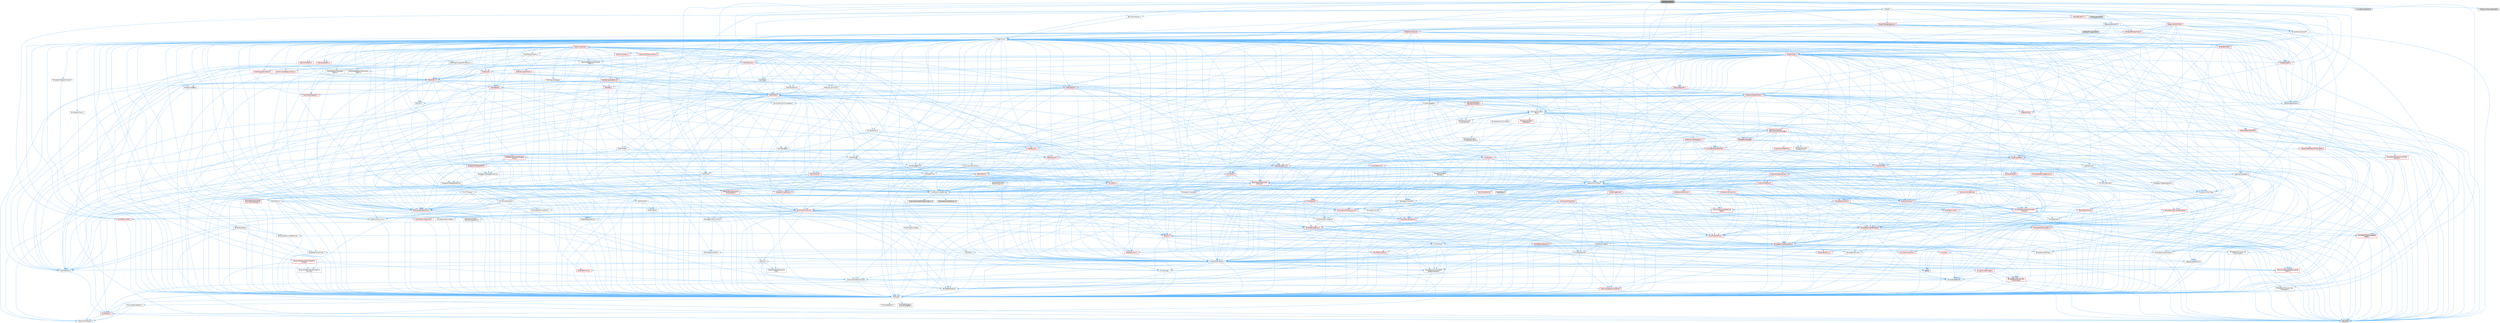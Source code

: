 digraph "K2Node_Switch.h"
{
 // INTERACTIVE_SVG=YES
 // LATEX_PDF_SIZE
  bgcolor="transparent";
  edge [fontname=Helvetica,fontsize=10,labelfontname=Helvetica,labelfontsize=10];
  node [fontname=Helvetica,fontsize=10,shape=box,height=0.2,width=0.4];
  Node1 [id="Node000001",label="K2Node_Switch.h",height=0.2,width=0.4,color="gray40", fillcolor="grey60", style="filled", fontcolor="black",tooltip=" "];
  Node1 -> Node2 [id="edge1_Node000001_Node000002",color="steelblue1",style="solid",tooltip=" "];
  Node2 [id="Node000002",label="Containers/UnrealString.h",height=0.2,width=0.4,color="grey40", fillcolor="white", style="filled",URL="$d5/dba/UnrealString_8h.html",tooltip=" "];
  Node2 -> Node3 [id="edge2_Node000002_Node000003",color="steelblue1",style="solid",tooltip=" "];
  Node3 [id="Node000003",label="Containers/UnrealStringIncludes.h.inl",height=0.2,width=0.4,color="grey60", fillcolor="#E0E0E0", style="filled",tooltip=" "];
  Node2 -> Node4 [id="edge3_Node000002_Node000004",color="steelblue1",style="solid",tooltip=" "];
  Node4 [id="Node000004",label="Containers/UnrealString.h.inl",height=0.2,width=0.4,color="grey60", fillcolor="#E0E0E0", style="filled",tooltip=" "];
  Node2 -> Node5 [id="edge4_Node000002_Node000005",color="steelblue1",style="solid",tooltip=" "];
  Node5 [id="Node000005",label="Misc/StringFormatArg.h",height=0.2,width=0.4,color="grey40", fillcolor="white", style="filled",URL="$d2/d16/StringFormatArg_8h.html",tooltip=" "];
  Node5 -> Node6 [id="edge5_Node000005_Node000006",color="steelblue1",style="solid",tooltip=" "];
  Node6 [id="Node000006",label="Containers/ContainersFwd.h",height=0.2,width=0.4,color="grey40", fillcolor="white", style="filled",URL="$d4/d0a/ContainersFwd_8h.html",tooltip=" "];
  Node6 -> Node7 [id="edge6_Node000006_Node000007",color="steelblue1",style="solid",tooltip=" "];
  Node7 [id="Node000007",label="HAL/Platform.h",height=0.2,width=0.4,color="red", fillcolor="#FFF0F0", style="filled",URL="$d9/dd0/Platform_8h.html",tooltip=" "];
  Node7 -> Node10 [id="edge7_Node000007_Node000010",color="steelblue1",style="solid",tooltip=" "];
  Node10 [id="Node000010",label="type_traits",height=0.2,width=0.4,color="grey60", fillcolor="#E0E0E0", style="filled",tooltip=" "];
  Node7 -> Node11 [id="edge8_Node000007_Node000011",color="steelblue1",style="solid",tooltip=" "];
  Node11 [id="Node000011",label="PreprocessorHelpers.h",height=0.2,width=0.4,color="grey40", fillcolor="white", style="filled",URL="$db/ddb/PreprocessorHelpers_8h.html",tooltip=" "];
  Node6 -> Node17 [id="edge9_Node000006_Node000017",color="steelblue1",style="solid",tooltip=" "];
  Node17 [id="Node000017",label="CoreTypes.h",height=0.2,width=0.4,color="grey40", fillcolor="white", style="filled",URL="$dc/dec/CoreTypes_8h.html",tooltip=" "];
  Node17 -> Node7 [id="edge10_Node000017_Node000007",color="steelblue1",style="solid",tooltip=" "];
  Node17 -> Node18 [id="edge11_Node000017_Node000018",color="steelblue1",style="solid",tooltip=" "];
  Node18 [id="Node000018",label="ProfilingDebugging\l/UMemoryDefines.h",height=0.2,width=0.4,color="grey40", fillcolor="white", style="filled",URL="$d2/da2/UMemoryDefines_8h.html",tooltip=" "];
  Node17 -> Node19 [id="edge12_Node000017_Node000019",color="steelblue1",style="solid",tooltip=" "];
  Node19 [id="Node000019",label="Misc/CoreMiscDefines.h",height=0.2,width=0.4,color="grey40", fillcolor="white", style="filled",URL="$da/d38/CoreMiscDefines_8h.html",tooltip=" "];
  Node19 -> Node7 [id="edge13_Node000019_Node000007",color="steelblue1",style="solid",tooltip=" "];
  Node19 -> Node11 [id="edge14_Node000019_Node000011",color="steelblue1",style="solid",tooltip=" "];
  Node17 -> Node20 [id="edge15_Node000017_Node000020",color="steelblue1",style="solid",tooltip=" "];
  Node20 [id="Node000020",label="Misc/CoreDefines.h",height=0.2,width=0.4,color="grey40", fillcolor="white", style="filled",URL="$d3/dd2/CoreDefines_8h.html",tooltip=" "];
  Node6 -> Node21 [id="edge16_Node000006_Node000021",color="steelblue1",style="solid",tooltip=" "];
  Node21 [id="Node000021",label="Traits/IsContiguousContainer.h",height=0.2,width=0.4,color="red", fillcolor="#FFF0F0", style="filled",URL="$d5/d3c/IsContiguousContainer_8h.html",tooltip=" "];
  Node21 -> Node17 [id="edge17_Node000021_Node000017",color="steelblue1",style="solid",tooltip=" "];
  Node1 -> Node24 [id="edge18_Node000001_Node000024",color="steelblue1",style="solid",tooltip=" "];
  Node24 [id="Node000024",label="CoreMinimal.h",height=0.2,width=0.4,color="grey40", fillcolor="white", style="filled",URL="$d7/d67/CoreMinimal_8h.html",tooltip=" "];
  Node24 -> Node17 [id="edge19_Node000024_Node000017",color="steelblue1",style="solid",tooltip=" "];
  Node24 -> Node25 [id="edge20_Node000024_Node000025",color="steelblue1",style="solid",tooltip=" "];
  Node25 [id="Node000025",label="CoreFwd.h",height=0.2,width=0.4,color="grey40", fillcolor="white", style="filled",URL="$d1/d1e/CoreFwd_8h.html",tooltip=" "];
  Node25 -> Node17 [id="edge21_Node000025_Node000017",color="steelblue1",style="solid",tooltip=" "];
  Node25 -> Node6 [id="edge22_Node000025_Node000006",color="steelblue1",style="solid",tooltip=" "];
  Node25 -> Node26 [id="edge23_Node000025_Node000026",color="steelblue1",style="solid",tooltip=" "];
  Node26 [id="Node000026",label="Math/MathFwd.h",height=0.2,width=0.4,color="grey40", fillcolor="white", style="filled",URL="$d2/d10/MathFwd_8h.html",tooltip=" "];
  Node26 -> Node7 [id="edge24_Node000026_Node000007",color="steelblue1",style="solid",tooltip=" "];
  Node25 -> Node27 [id="edge25_Node000025_Node000027",color="steelblue1",style="solid",tooltip=" "];
  Node27 [id="Node000027",label="UObject/UObjectHierarchy\lFwd.h",height=0.2,width=0.4,color="grey40", fillcolor="white", style="filled",URL="$d3/d13/UObjectHierarchyFwd_8h.html",tooltip=" "];
  Node24 -> Node27 [id="edge26_Node000024_Node000027",color="steelblue1",style="solid",tooltip=" "];
  Node24 -> Node6 [id="edge27_Node000024_Node000006",color="steelblue1",style="solid",tooltip=" "];
  Node24 -> Node28 [id="edge28_Node000024_Node000028",color="steelblue1",style="solid",tooltip=" "];
  Node28 [id="Node000028",label="Misc/VarArgs.h",height=0.2,width=0.4,color="grey40", fillcolor="white", style="filled",URL="$d5/d6f/VarArgs_8h.html",tooltip=" "];
  Node28 -> Node17 [id="edge29_Node000028_Node000017",color="steelblue1",style="solid",tooltip=" "];
  Node24 -> Node29 [id="edge30_Node000024_Node000029",color="steelblue1",style="solid",tooltip=" "];
  Node29 [id="Node000029",label="Logging/LogVerbosity.h",height=0.2,width=0.4,color="grey40", fillcolor="white", style="filled",URL="$d2/d8f/LogVerbosity_8h.html",tooltip=" "];
  Node29 -> Node17 [id="edge31_Node000029_Node000017",color="steelblue1",style="solid",tooltip=" "];
  Node24 -> Node30 [id="edge32_Node000024_Node000030",color="steelblue1",style="solid",tooltip=" "];
  Node30 [id="Node000030",label="Misc/OutputDevice.h",height=0.2,width=0.4,color="grey40", fillcolor="white", style="filled",URL="$d7/d32/OutputDevice_8h.html",tooltip=" "];
  Node30 -> Node25 [id="edge33_Node000030_Node000025",color="steelblue1",style="solid",tooltip=" "];
  Node30 -> Node17 [id="edge34_Node000030_Node000017",color="steelblue1",style="solid",tooltip=" "];
  Node30 -> Node29 [id="edge35_Node000030_Node000029",color="steelblue1",style="solid",tooltip=" "];
  Node30 -> Node28 [id="edge36_Node000030_Node000028",color="steelblue1",style="solid",tooltip=" "];
  Node30 -> Node31 [id="edge37_Node000030_Node000031",color="steelblue1",style="solid",tooltip=" "];
  Node31 [id="Node000031",label="Templates/IsArrayOrRefOf\lTypeByPredicate.h",height=0.2,width=0.4,color="grey40", fillcolor="white", style="filled",URL="$d6/da1/IsArrayOrRefOfTypeByPredicate_8h.html",tooltip=" "];
  Node31 -> Node17 [id="edge38_Node000031_Node000017",color="steelblue1",style="solid",tooltip=" "];
  Node30 -> Node32 [id="edge39_Node000030_Node000032",color="steelblue1",style="solid",tooltip=" "];
  Node32 [id="Node000032",label="Templates/IsValidVariadic\lFunctionArg.h",height=0.2,width=0.4,color="red", fillcolor="#FFF0F0", style="filled",URL="$d0/dc8/IsValidVariadicFunctionArg_8h.html",tooltip=" "];
  Node32 -> Node17 [id="edge40_Node000032_Node000017",color="steelblue1",style="solid",tooltip=" "];
  Node32 -> Node10 [id="edge41_Node000032_Node000010",color="steelblue1",style="solid",tooltip=" "];
  Node30 -> Node34 [id="edge42_Node000030_Node000034",color="steelblue1",style="solid",tooltip=" "];
  Node34 [id="Node000034",label="Traits/IsCharEncodingCompatible\lWith.h",height=0.2,width=0.4,color="red", fillcolor="#FFF0F0", style="filled",URL="$df/dd1/IsCharEncodingCompatibleWith_8h.html",tooltip=" "];
  Node34 -> Node10 [id="edge43_Node000034_Node000010",color="steelblue1",style="solid",tooltip=" "];
  Node24 -> Node36 [id="edge44_Node000024_Node000036",color="steelblue1",style="solid",tooltip=" "];
  Node36 [id="Node000036",label="HAL/PlatformCrt.h",height=0.2,width=0.4,color="red", fillcolor="#FFF0F0", style="filled",URL="$d8/d75/PlatformCrt_8h.html",tooltip=" "];
  Node24 -> Node46 [id="edge45_Node000024_Node000046",color="steelblue1",style="solid",tooltip=" "];
  Node46 [id="Node000046",label="HAL/PlatformMisc.h",height=0.2,width=0.4,color="red", fillcolor="#FFF0F0", style="filled",URL="$d0/df5/PlatformMisc_8h.html",tooltip=" "];
  Node46 -> Node17 [id="edge46_Node000046_Node000017",color="steelblue1",style="solid",tooltip=" "];
  Node24 -> Node65 [id="edge47_Node000024_Node000065",color="steelblue1",style="solid",tooltip=" "];
  Node65 [id="Node000065",label="Misc/AssertionMacros.h",height=0.2,width=0.4,color="grey40", fillcolor="white", style="filled",URL="$d0/dfa/AssertionMacros_8h.html",tooltip=" "];
  Node65 -> Node17 [id="edge48_Node000065_Node000017",color="steelblue1",style="solid",tooltip=" "];
  Node65 -> Node7 [id="edge49_Node000065_Node000007",color="steelblue1",style="solid",tooltip=" "];
  Node65 -> Node46 [id="edge50_Node000065_Node000046",color="steelblue1",style="solid",tooltip=" "];
  Node65 -> Node11 [id="edge51_Node000065_Node000011",color="steelblue1",style="solid",tooltip=" "];
  Node65 -> Node66 [id="edge52_Node000065_Node000066",color="steelblue1",style="solid",tooltip=" "];
  Node66 [id="Node000066",label="Templates/EnableIf.h",height=0.2,width=0.4,color="grey40", fillcolor="white", style="filled",URL="$d7/d60/EnableIf_8h.html",tooltip=" "];
  Node66 -> Node17 [id="edge53_Node000066_Node000017",color="steelblue1",style="solid",tooltip=" "];
  Node65 -> Node31 [id="edge54_Node000065_Node000031",color="steelblue1",style="solid",tooltip=" "];
  Node65 -> Node32 [id="edge55_Node000065_Node000032",color="steelblue1",style="solid",tooltip=" "];
  Node65 -> Node34 [id="edge56_Node000065_Node000034",color="steelblue1",style="solid",tooltip=" "];
  Node65 -> Node28 [id="edge57_Node000065_Node000028",color="steelblue1",style="solid",tooltip=" "];
  Node65 -> Node67 [id="edge58_Node000065_Node000067",color="steelblue1",style="solid",tooltip=" "];
  Node67 [id="Node000067",label="String/FormatStringSan.h",height=0.2,width=0.4,color="red", fillcolor="#FFF0F0", style="filled",URL="$d3/d8b/FormatStringSan_8h.html",tooltip=" "];
  Node67 -> Node10 [id="edge59_Node000067_Node000010",color="steelblue1",style="solid",tooltip=" "];
  Node67 -> Node17 [id="edge60_Node000067_Node000017",color="steelblue1",style="solid",tooltip=" "];
  Node67 -> Node68 [id="edge61_Node000067_Node000068",color="steelblue1",style="solid",tooltip=" "];
  Node68 [id="Node000068",label="Templates/Requires.h",height=0.2,width=0.4,color="grey40", fillcolor="white", style="filled",URL="$dc/d96/Requires_8h.html",tooltip=" "];
  Node68 -> Node66 [id="edge62_Node000068_Node000066",color="steelblue1",style="solid",tooltip=" "];
  Node68 -> Node10 [id="edge63_Node000068_Node000010",color="steelblue1",style="solid",tooltip=" "];
  Node67 -> Node32 [id="edge64_Node000067_Node000032",color="steelblue1",style="solid",tooltip=" "];
  Node67 -> Node6 [id="edge65_Node000067_Node000006",color="steelblue1",style="solid",tooltip=" "];
  Node65 -> Node73 [id="edge66_Node000065_Node000073",color="steelblue1",style="solid",tooltip=" "];
  Node73 [id="Node000073",label="atomic",height=0.2,width=0.4,color="grey60", fillcolor="#E0E0E0", style="filled",tooltip=" "];
  Node24 -> Node74 [id="edge67_Node000024_Node000074",color="steelblue1",style="solid",tooltip=" "];
  Node74 [id="Node000074",label="Templates/IsPointer.h",height=0.2,width=0.4,color="grey40", fillcolor="white", style="filled",URL="$d7/d05/IsPointer_8h.html",tooltip=" "];
  Node74 -> Node17 [id="edge68_Node000074_Node000017",color="steelblue1",style="solid",tooltip=" "];
  Node24 -> Node75 [id="edge69_Node000024_Node000075",color="steelblue1",style="solid",tooltip=" "];
  Node75 [id="Node000075",label="HAL/PlatformMemory.h",height=0.2,width=0.4,color="red", fillcolor="#FFF0F0", style="filled",URL="$de/d68/PlatformMemory_8h.html",tooltip=" "];
  Node75 -> Node17 [id="edge70_Node000075_Node000017",color="steelblue1",style="solid",tooltip=" "];
  Node24 -> Node58 [id="edge71_Node000024_Node000058",color="steelblue1",style="solid",tooltip=" "];
  Node58 [id="Node000058",label="HAL/PlatformAtomics.h",height=0.2,width=0.4,color="red", fillcolor="#FFF0F0", style="filled",URL="$d3/d36/PlatformAtomics_8h.html",tooltip=" "];
  Node58 -> Node17 [id="edge72_Node000058_Node000017",color="steelblue1",style="solid",tooltip=" "];
  Node24 -> Node80 [id="edge73_Node000024_Node000080",color="steelblue1",style="solid",tooltip=" "];
  Node80 [id="Node000080",label="Misc/Exec.h",height=0.2,width=0.4,color="grey40", fillcolor="white", style="filled",URL="$de/ddb/Exec_8h.html",tooltip=" "];
  Node80 -> Node17 [id="edge74_Node000080_Node000017",color="steelblue1",style="solid",tooltip=" "];
  Node80 -> Node65 [id="edge75_Node000080_Node000065",color="steelblue1",style="solid",tooltip=" "];
  Node24 -> Node81 [id="edge76_Node000024_Node000081",color="steelblue1",style="solid",tooltip=" "];
  Node81 [id="Node000081",label="HAL/MemoryBase.h",height=0.2,width=0.4,color="grey40", fillcolor="white", style="filled",URL="$d6/d9f/MemoryBase_8h.html",tooltip=" "];
  Node81 -> Node17 [id="edge77_Node000081_Node000017",color="steelblue1",style="solid",tooltip=" "];
  Node81 -> Node58 [id="edge78_Node000081_Node000058",color="steelblue1",style="solid",tooltip=" "];
  Node81 -> Node36 [id="edge79_Node000081_Node000036",color="steelblue1",style="solid",tooltip=" "];
  Node81 -> Node80 [id="edge80_Node000081_Node000080",color="steelblue1",style="solid",tooltip=" "];
  Node81 -> Node30 [id="edge81_Node000081_Node000030",color="steelblue1",style="solid",tooltip=" "];
  Node81 -> Node82 [id="edge82_Node000081_Node000082",color="steelblue1",style="solid",tooltip=" "];
  Node82 [id="Node000082",label="Templates/Atomic.h",height=0.2,width=0.4,color="red", fillcolor="#FFF0F0", style="filled",URL="$d3/d91/Atomic_8h.html",tooltip=" "];
  Node82 -> Node73 [id="edge83_Node000082_Node000073",color="steelblue1",style="solid",tooltip=" "];
  Node24 -> Node91 [id="edge84_Node000024_Node000091",color="steelblue1",style="solid",tooltip=" "];
  Node91 [id="Node000091",label="HAL/UnrealMemory.h",height=0.2,width=0.4,color="red", fillcolor="#FFF0F0", style="filled",URL="$d9/d96/UnrealMemory_8h.html",tooltip=" "];
  Node91 -> Node17 [id="edge85_Node000091_Node000017",color="steelblue1",style="solid",tooltip=" "];
  Node91 -> Node81 [id="edge86_Node000091_Node000081",color="steelblue1",style="solid",tooltip=" "];
  Node91 -> Node75 [id="edge87_Node000091_Node000075",color="steelblue1",style="solid",tooltip=" "];
  Node91 -> Node74 [id="edge88_Node000091_Node000074",color="steelblue1",style="solid",tooltip=" "];
  Node24 -> Node93 [id="edge89_Node000024_Node000093",color="steelblue1",style="solid",tooltip=" "];
  Node93 [id="Node000093",label="Templates/IsArithmetic.h",height=0.2,width=0.4,color="grey40", fillcolor="white", style="filled",URL="$d2/d5d/IsArithmetic_8h.html",tooltip=" "];
  Node93 -> Node17 [id="edge90_Node000093_Node000017",color="steelblue1",style="solid",tooltip=" "];
  Node24 -> Node87 [id="edge91_Node000024_Node000087",color="steelblue1",style="solid",tooltip=" "];
  Node87 [id="Node000087",label="Templates/AndOrNot.h",height=0.2,width=0.4,color="grey40", fillcolor="white", style="filled",URL="$db/d0a/AndOrNot_8h.html",tooltip=" "];
  Node87 -> Node17 [id="edge92_Node000087_Node000017",color="steelblue1",style="solid",tooltip=" "];
  Node24 -> Node94 [id="edge93_Node000024_Node000094",color="steelblue1",style="solid",tooltip=" "];
  Node94 [id="Node000094",label="Templates/IsPODType.h",height=0.2,width=0.4,color="grey40", fillcolor="white", style="filled",URL="$d7/db1/IsPODType_8h.html",tooltip=" "];
  Node94 -> Node17 [id="edge94_Node000094_Node000017",color="steelblue1",style="solid",tooltip=" "];
  Node24 -> Node95 [id="edge95_Node000024_Node000095",color="steelblue1",style="solid",tooltip=" "];
  Node95 [id="Node000095",label="Templates/IsUECoreType.h",height=0.2,width=0.4,color="grey40", fillcolor="white", style="filled",URL="$d1/db8/IsUECoreType_8h.html",tooltip=" "];
  Node95 -> Node17 [id="edge96_Node000095_Node000017",color="steelblue1",style="solid",tooltip=" "];
  Node95 -> Node10 [id="edge97_Node000095_Node000010",color="steelblue1",style="solid",tooltip=" "];
  Node24 -> Node88 [id="edge98_Node000024_Node000088",color="steelblue1",style="solid",tooltip=" "];
  Node88 [id="Node000088",label="Templates/IsTriviallyCopy\lConstructible.h",height=0.2,width=0.4,color="grey40", fillcolor="white", style="filled",URL="$d3/d78/IsTriviallyCopyConstructible_8h.html",tooltip=" "];
  Node88 -> Node17 [id="edge99_Node000088_Node000017",color="steelblue1",style="solid",tooltip=" "];
  Node88 -> Node10 [id="edge100_Node000088_Node000010",color="steelblue1",style="solid",tooltip=" "];
  Node24 -> Node96 [id="edge101_Node000024_Node000096",color="steelblue1",style="solid",tooltip=" "];
  Node96 [id="Node000096",label="Templates/UnrealTypeTraits.h",height=0.2,width=0.4,color="red", fillcolor="#FFF0F0", style="filled",URL="$d2/d2d/UnrealTypeTraits_8h.html",tooltip=" "];
  Node96 -> Node17 [id="edge102_Node000096_Node000017",color="steelblue1",style="solid",tooltip=" "];
  Node96 -> Node74 [id="edge103_Node000096_Node000074",color="steelblue1",style="solid",tooltip=" "];
  Node96 -> Node65 [id="edge104_Node000096_Node000065",color="steelblue1",style="solid",tooltip=" "];
  Node96 -> Node87 [id="edge105_Node000096_Node000087",color="steelblue1",style="solid",tooltip=" "];
  Node96 -> Node66 [id="edge106_Node000096_Node000066",color="steelblue1",style="solid",tooltip=" "];
  Node96 -> Node93 [id="edge107_Node000096_Node000093",color="steelblue1",style="solid",tooltip=" "];
  Node96 -> Node94 [id="edge108_Node000096_Node000094",color="steelblue1",style="solid",tooltip=" "];
  Node96 -> Node95 [id="edge109_Node000096_Node000095",color="steelblue1",style="solid",tooltip=" "];
  Node96 -> Node88 [id="edge110_Node000096_Node000088",color="steelblue1",style="solid",tooltip=" "];
  Node24 -> Node66 [id="edge111_Node000024_Node000066",color="steelblue1",style="solid",tooltip=" "];
  Node24 -> Node98 [id="edge112_Node000024_Node000098",color="steelblue1",style="solid",tooltip=" "];
  Node98 [id="Node000098",label="Templates/RemoveReference.h",height=0.2,width=0.4,color="grey40", fillcolor="white", style="filled",URL="$da/dbe/RemoveReference_8h.html",tooltip=" "];
  Node98 -> Node17 [id="edge113_Node000098_Node000017",color="steelblue1",style="solid",tooltip=" "];
  Node24 -> Node99 [id="edge114_Node000024_Node000099",color="steelblue1",style="solid",tooltip=" "];
  Node99 [id="Node000099",label="Templates/IntegralConstant.h",height=0.2,width=0.4,color="grey40", fillcolor="white", style="filled",URL="$db/d1b/IntegralConstant_8h.html",tooltip=" "];
  Node99 -> Node17 [id="edge115_Node000099_Node000017",color="steelblue1",style="solid",tooltip=" "];
  Node24 -> Node100 [id="edge116_Node000024_Node000100",color="steelblue1",style="solid",tooltip=" "];
  Node100 [id="Node000100",label="Templates/IsClass.h",height=0.2,width=0.4,color="grey40", fillcolor="white", style="filled",URL="$db/dcb/IsClass_8h.html",tooltip=" "];
  Node100 -> Node17 [id="edge117_Node000100_Node000017",color="steelblue1",style="solid",tooltip=" "];
  Node24 -> Node101 [id="edge118_Node000024_Node000101",color="steelblue1",style="solid",tooltip=" "];
  Node101 [id="Node000101",label="Templates/TypeCompatible\lBytes.h",height=0.2,width=0.4,color="red", fillcolor="#FFF0F0", style="filled",URL="$df/d0a/TypeCompatibleBytes_8h.html",tooltip=" "];
  Node101 -> Node17 [id="edge119_Node000101_Node000017",color="steelblue1",style="solid",tooltip=" "];
  Node101 -> Node10 [id="edge120_Node000101_Node000010",color="steelblue1",style="solid",tooltip=" "];
  Node24 -> Node21 [id="edge121_Node000024_Node000021",color="steelblue1",style="solid",tooltip=" "];
  Node24 -> Node102 [id="edge122_Node000024_Node000102",color="steelblue1",style="solid",tooltip=" "];
  Node102 [id="Node000102",label="Templates/UnrealTemplate.h",height=0.2,width=0.4,color="red", fillcolor="#FFF0F0", style="filled",URL="$d4/d24/UnrealTemplate_8h.html",tooltip=" "];
  Node102 -> Node17 [id="edge123_Node000102_Node000017",color="steelblue1",style="solid",tooltip=" "];
  Node102 -> Node74 [id="edge124_Node000102_Node000074",color="steelblue1",style="solid",tooltip=" "];
  Node102 -> Node91 [id="edge125_Node000102_Node000091",color="steelblue1",style="solid",tooltip=" "];
  Node102 -> Node96 [id="edge126_Node000102_Node000096",color="steelblue1",style="solid",tooltip=" "];
  Node102 -> Node98 [id="edge127_Node000102_Node000098",color="steelblue1",style="solid",tooltip=" "];
  Node102 -> Node68 [id="edge128_Node000102_Node000068",color="steelblue1",style="solid",tooltip=" "];
  Node102 -> Node101 [id="edge129_Node000102_Node000101",color="steelblue1",style="solid",tooltip=" "];
  Node102 -> Node21 [id="edge130_Node000102_Node000021",color="steelblue1",style="solid",tooltip=" "];
  Node102 -> Node10 [id="edge131_Node000102_Node000010",color="steelblue1",style="solid",tooltip=" "];
  Node24 -> Node51 [id="edge132_Node000024_Node000051",color="steelblue1",style="solid",tooltip=" "];
  Node51 [id="Node000051",label="Math/NumericLimits.h",height=0.2,width=0.4,color="grey40", fillcolor="white", style="filled",URL="$df/d1b/NumericLimits_8h.html",tooltip=" "];
  Node51 -> Node17 [id="edge133_Node000051_Node000017",color="steelblue1",style="solid",tooltip=" "];
  Node24 -> Node106 [id="edge134_Node000024_Node000106",color="steelblue1",style="solid",tooltip=" "];
  Node106 [id="Node000106",label="HAL/PlatformMath.h",height=0.2,width=0.4,color="red", fillcolor="#FFF0F0", style="filled",URL="$dc/d53/PlatformMath_8h.html",tooltip=" "];
  Node106 -> Node17 [id="edge135_Node000106_Node000017",color="steelblue1",style="solid",tooltip=" "];
  Node24 -> Node89 [id="edge136_Node000024_Node000089",color="steelblue1",style="solid",tooltip=" "];
  Node89 [id="Node000089",label="Templates/IsTriviallyCopy\lAssignable.h",height=0.2,width=0.4,color="grey40", fillcolor="white", style="filled",URL="$d2/df2/IsTriviallyCopyAssignable_8h.html",tooltip=" "];
  Node89 -> Node17 [id="edge137_Node000089_Node000017",color="steelblue1",style="solid",tooltip=" "];
  Node89 -> Node10 [id="edge138_Node000089_Node000010",color="steelblue1",style="solid",tooltip=" "];
  Node24 -> Node114 [id="edge139_Node000024_Node000114",color="steelblue1",style="solid",tooltip=" "];
  Node114 [id="Node000114",label="Templates/MemoryOps.h",height=0.2,width=0.4,color="red", fillcolor="#FFF0F0", style="filled",URL="$db/dea/MemoryOps_8h.html",tooltip=" "];
  Node114 -> Node17 [id="edge140_Node000114_Node000017",color="steelblue1",style="solid",tooltip=" "];
  Node114 -> Node91 [id="edge141_Node000114_Node000091",color="steelblue1",style="solid",tooltip=" "];
  Node114 -> Node89 [id="edge142_Node000114_Node000089",color="steelblue1",style="solid",tooltip=" "];
  Node114 -> Node88 [id="edge143_Node000114_Node000088",color="steelblue1",style="solid",tooltip=" "];
  Node114 -> Node68 [id="edge144_Node000114_Node000068",color="steelblue1",style="solid",tooltip=" "];
  Node114 -> Node96 [id="edge145_Node000114_Node000096",color="steelblue1",style="solid",tooltip=" "];
  Node114 -> Node10 [id="edge146_Node000114_Node000010",color="steelblue1",style="solid",tooltip=" "];
  Node24 -> Node115 [id="edge147_Node000024_Node000115",color="steelblue1",style="solid",tooltip=" "];
  Node115 [id="Node000115",label="Containers/ContainerAllocation\lPolicies.h",height=0.2,width=0.4,color="red", fillcolor="#FFF0F0", style="filled",URL="$d7/dff/ContainerAllocationPolicies_8h.html",tooltip=" "];
  Node115 -> Node17 [id="edge148_Node000115_Node000017",color="steelblue1",style="solid",tooltip=" "];
  Node115 -> Node115 [id="edge149_Node000115_Node000115",color="steelblue1",style="solid",tooltip=" "];
  Node115 -> Node106 [id="edge150_Node000115_Node000106",color="steelblue1",style="solid",tooltip=" "];
  Node115 -> Node91 [id="edge151_Node000115_Node000091",color="steelblue1",style="solid",tooltip=" "];
  Node115 -> Node51 [id="edge152_Node000115_Node000051",color="steelblue1",style="solid",tooltip=" "];
  Node115 -> Node65 [id="edge153_Node000115_Node000065",color="steelblue1",style="solid",tooltip=" "];
  Node115 -> Node114 [id="edge154_Node000115_Node000114",color="steelblue1",style="solid",tooltip=" "];
  Node115 -> Node101 [id="edge155_Node000115_Node000101",color="steelblue1",style="solid",tooltip=" "];
  Node115 -> Node10 [id="edge156_Node000115_Node000010",color="steelblue1",style="solid",tooltip=" "];
  Node24 -> Node118 [id="edge157_Node000024_Node000118",color="steelblue1",style="solid",tooltip=" "];
  Node118 [id="Node000118",label="Templates/IsEnumClass.h",height=0.2,width=0.4,color="grey40", fillcolor="white", style="filled",URL="$d7/d15/IsEnumClass_8h.html",tooltip=" "];
  Node118 -> Node17 [id="edge158_Node000118_Node000017",color="steelblue1",style="solid",tooltip=" "];
  Node118 -> Node87 [id="edge159_Node000118_Node000087",color="steelblue1",style="solid",tooltip=" "];
  Node24 -> Node119 [id="edge160_Node000024_Node000119",color="steelblue1",style="solid",tooltip=" "];
  Node119 [id="Node000119",label="HAL/PlatformProperties.h",height=0.2,width=0.4,color="red", fillcolor="#FFF0F0", style="filled",URL="$d9/db0/PlatformProperties_8h.html",tooltip=" "];
  Node119 -> Node17 [id="edge161_Node000119_Node000017",color="steelblue1",style="solid",tooltip=" "];
  Node24 -> Node122 [id="edge162_Node000024_Node000122",color="steelblue1",style="solid",tooltip=" "];
  Node122 [id="Node000122",label="Misc/EngineVersionBase.h",height=0.2,width=0.4,color="grey40", fillcolor="white", style="filled",URL="$d5/d2b/EngineVersionBase_8h.html",tooltip=" "];
  Node122 -> Node17 [id="edge163_Node000122_Node000017",color="steelblue1",style="solid",tooltip=" "];
  Node24 -> Node123 [id="edge164_Node000024_Node000123",color="steelblue1",style="solid",tooltip=" "];
  Node123 [id="Node000123",label="Internationalization\l/TextNamespaceFwd.h",height=0.2,width=0.4,color="grey40", fillcolor="white", style="filled",URL="$d8/d97/TextNamespaceFwd_8h.html",tooltip=" "];
  Node123 -> Node17 [id="edge165_Node000123_Node000017",color="steelblue1",style="solid",tooltip=" "];
  Node24 -> Node124 [id="edge166_Node000024_Node000124",color="steelblue1",style="solid",tooltip=" "];
  Node124 [id="Node000124",label="Serialization/Archive.h",height=0.2,width=0.4,color="red", fillcolor="#FFF0F0", style="filled",URL="$d7/d3b/Archive_8h.html",tooltip=" "];
  Node124 -> Node25 [id="edge167_Node000124_Node000025",color="steelblue1",style="solid",tooltip=" "];
  Node124 -> Node17 [id="edge168_Node000124_Node000017",color="steelblue1",style="solid",tooltip=" "];
  Node124 -> Node119 [id="edge169_Node000124_Node000119",color="steelblue1",style="solid",tooltip=" "];
  Node124 -> Node123 [id="edge170_Node000124_Node000123",color="steelblue1",style="solid",tooltip=" "];
  Node124 -> Node26 [id="edge171_Node000124_Node000026",color="steelblue1",style="solid",tooltip=" "];
  Node124 -> Node65 [id="edge172_Node000124_Node000065",color="steelblue1",style="solid",tooltip=" "];
  Node124 -> Node122 [id="edge173_Node000124_Node000122",color="steelblue1",style="solid",tooltip=" "];
  Node124 -> Node28 [id="edge174_Node000124_Node000028",color="steelblue1",style="solid",tooltip=" "];
  Node124 -> Node66 [id="edge175_Node000124_Node000066",color="steelblue1",style="solid",tooltip=" "];
  Node124 -> Node31 [id="edge176_Node000124_Node000031",color="steelblue1",style="solid",tooltip=" "];
  Node124 -> Node118 [id="edge177_Node000124_Node000118",color="steelblue1",style="solid",tooltip=" "];
  Node124 -> Node32 [id="edge178_Node000124_Node000032",color="steelblue1",style="solid",tooltip=" "];
  Node124 -> Node102 [id="edge179_Node000124_Node000102",color="steelblue1",style="solid",tooltip=" "];
  Node124 -> Node34 [id="edge180_Node000124_Node000034",color="steelblue1",style="solid",tooltip=" "];
  Node124 -> Node127 [id="edge181_Node000124_Node000127",color="steelblue1",style="solid",tooltip=" "];
  Node127 [id="Node000127",label="UObject/ObjectVersion.h",height=0.2,width=0.4,color="grey40", fillcolor="white", style="filled",URL="$da/d63/ObjectVersion_8h.html",tooltip=" "];
  Node127 -> Node17 [id="edge182_Node000127_Node000017",color="steelblue1",style="solid",tooltip=" "];
  Node24 -> Node128 [id="edge183_Node000024_Node000128",color="steelblue1",style="solid",tooltip=" "];
  Node128 [id="Node000128",label="Templates/Less.h",height=0.2,width=0.4,color="grey40", fillcolor="white", style="filled",URL="$de/dc8/Less_8h.html",tooltip=" "];
  Node128 -> Node17 [id="edge184_Node000128_Node000017",color="steelblue1",style="solid",tooltip=" "];
  Node128 -> Node102 [id="edge185_Node000128_Node000102",color="steelblue1",style="solid",tooltip=" "];
  Node24 -> Node129 [id="edge186_Node000024_Node000129",color="steelblue1",style="solid",tooltip=" "];
  Node129 [id="Node000129",label="Templates/Sorting.h",height=0.2,width=0.4,color="red", fillcolor="#FFF0F0", style="filled",URL="$d3/d9e/Sorting_8h.html",tooltip=" "];
  Node129 -> Node17 [id="edge187_Node000129_Node000017",color="steelblue1",style="solid",tooltip=" "];
  Node129 -> Node106 [id="edge188_Node000129_Node000106",color="steelblue1",style="solid",tooltip=" "];
  Node129 -> Node128 [id="edge189_Node000129_Node000128",color="steelblue1",style="solid",tooltip=" "];
  Node24 -> Node140 [id="edge190_Node000024_Node000140",color="steelblue1",style="solid",tooltip=" "];
  Node140 [id="Node000140",label="Misc/Char.h",height=0.2,width=0.4,color="red", fillcolor="#FFF0F0", style="filled",URL="$d0/d58/Char_8h.html",tooltip=" "];
  Node140 -> Node17 [id="edge191_Node000140_Node000017",color="steelblue1",style="solid",tooltip=" "];
  Node140 -> Node10 [id="edge192_Node000140_Node000010",color="steelblue1",style="solid",tooltip=" "];
  Node24 -> Node143 [id="edge193_Node000024_Node000143",color="steelblue1",style="solid",tooltip=" "];
  Node143 [id="Node000143",label="GenericPlatform/GenericPlatform\lStricmp.h",height=0.2,width=0.4,color="grey40", fillcolor="white", style="filled",URL="$d2/d86/GenericPlatformStricmp_8h.html",tooltip=" "];
  Node143 -> Node17 [id="edge194_Node000143_Node000017",color="steelblue1",style="solid",tooltip=" "];
  Node24 -> Node144 [id="edge195_Node000024_Node000144",color="steelblue1",style="solid",tooltip=" "];
  Node144 [id="Node000144",label="GenericPlatform/GenericPlatform\lString.h",height=0.2,width=0.4,color="red", fillcolor="#FFF0F0", style="filled",URL="$dd/d20/GenericPlatformString_8h.html",tooltip=" "];
  Node144 -> Node17 [id="edge196_Node000144_Node000017",color="steelblue1",style="solid",tooltip=" "];
  Node144 -> Node143 [id="edge197_Node000144_Node000143",color="steelblue1",style="solid",tooltip=" "];
  Node144 -> Node66 [id="edge198_Node000144_Node000066",color="steelblue1",style="solid",tooltip=" "];
  Node144 -> Node34 [id="edge199_Node000144_Node000034",color="steelblue1",style="solid",tooltip=" "];
  Node144 -> Node10 [id="edge200_Node000144_Node000010",color="steelblue1",style="solid",tooltip=" "];
  Node24 -> Node77 [id="edge201_Node000024_Node000077",color="steelblue1",style="solid",tooltip=" "];
  Node77 [id="Node000077",label="HAL/PlatformString.h",height=0.2,width=0.4,color="red", fillcolor="#FFF0F0", style="filled",URL="$db/db5/PlatformString_8h.html",tooltip=" "];
  Node77 -> Node17 [id="edge202_Node000077_Node000017",color="steelblue1",style="solid",tooltip=" "];
  Node24 -> Node147 [id="edge203_Node000024_Node000147",color="steelblue1",style="solid",tooltip=" "];
  Node147 [id="Node000147",label="Misc/CString.h",height=0.2,width=0.4,color="grey40", fillcolor="white", style="filled",URL="$d2/d49/CString_8h.html",tooltip=" "];
  Node147 -> Node17 [id="edge204_Node000147_Node000017",color="steelblue1",style="solid",tooltip=" "];
  Node147 -> Node36 [id="edge205_Node000147_Node000036",color="steelblue1",style="solid",tooltip=" "];
  Node147 -> Node77 [id="edge206_Node000147_Node000077",color="steelblue1",style="solid",tooltip=" "];
  Node147 -> Node65 [id="edge207_Node000147_Node000065",color="steelblue1",style="solid",tooltip=" "];
  Node147 -> Node140 [id="edge208_Node000147_Node000140",color="steelblue1",style="solid",tooltip=" "];
  Node147 -> Node28 [id="edge209_Node000147_Node000028",color="steelblue1",style="solid",tooltip=" "];
  Node147 -> Node31 [id="edge210_Node000147_Node000031",color="steelblue1",style="solid",tooltip=" "];
  Node147 -> Node32 [id="edge211_Node000147_Node000032",color="steelblue1",style="solid",tooltip=" "];
  Node147 -> Node34 [id="edge212_Node000147_Node000034",color="steelblue1",style="solid",tooltip=" "];
  Node24 -> Node148 [id="edge213_Node000024_Node000148",color="steelblue1",style="solid",tooltip=" "];
  Node148 [id="Node000148",label="Misc/Crc.h",height=0.2,width=0.4,color="red", fillcolor="#FFF0F0", style="filled",URL="$d4/dd2/Crc_8h.html",tooltip=" "];
  Node148 -> Node17 [id="edge214_Node000148_Node000017",color="steelblue1",style="solid",tooltip=" "];
  Node148 -> Node77 [id="edge215_Node000148_Node000077",color="steelblue1",style="solid",tooltip=" "];
  Node148 -> Node65 [id="edge216_Node000148_Node000065",color="steelblue1",style="solid",tooltip=" "];
  Node148 -> Node147 [id="edge217_Node000148_Node000147",color="steelblue1",style="solid",tooltip=" "];
  Node148 -> Node140 [id="edge218_Node000148_Node000140",color="steelblue1",style="solid",tooltip=" "];
  Node148 -> Node96 [id="edge219_Node000148_Node000096",color="steelblue1",style="solid",tooltip=" "];
  Node24 -> Node139 [id="edge220_Node000024_Node000139",color="steelblue1",style="solid",tooltip=" "];
  Node139 [id="Node000139",label="Math/UnrealMathUtility.h",height=0.2,width=0.4,color="red", fillcolor="#FFF0F0", style="filled",URL="$db/db8/UnrealMathUtility_8h.html",tooltip=" "];
  Node139 -> Node17 [id="edge221_Node000139_Node000017",color="steelblue1",style="solid",tooltip=" "];
  Node139 -> Node65 [id="edge222_Node000139_Node000065",color="steelblue1",style="solid",tooltip=" "];
  Node139 -> Node106 [id="edge223_Node000139_Node000106",color="steelblue1",style="solid",tooltip=" "];
  Node139 -> Node26 [id="edge224_Node000139_Node000026",color="steelblue1",style="solid",tooltip=" "];
  Node139 -> Node68 [id="edge225_Node000139_Node000068",color="steelblue1",style="solid",tooltip=" "];
  Node24 -> Node2 [id="edge226_Node000024_Node000002",color="steelblue1",style="solid",tooltip=" "];
  Node24 -> Node149 [id="edge227_Node000024_Node000149",color="steelblue1",style="solid",tooltip=" "];
  Node149 [id="Node000149",label="Containers/Array.h",height=0.2,width=0.4,color="red", fillcolor="#FFF0F0", style="filled",URL="$df/dd0/Array_8h.html",tooltip=" "];
  Node149 -> Node17 [id="edge228_Node000149_Node000017",color="steelblue1",style="solid",tooltip=" "];
  Node149 -> Node65 [id="edge229_Node000149_Node000065",color="steelblue1",style="solid",tooltip=" "];
  Node149 -> Node150 [id="edge230_Node000149_Node000150",color="steelblue1",style="solid",tooltip=" "];
  Node150 [id="Node000150",label="Misc/IntrusiveUnsetOptional\lState.h",height=0.2,width=0.4,color="red", fillcolor="#FFF0F0", style="filled",URL="$d2/d0a/IntrusiveUnsetOptionalState_8h.html",tooltip=" "];
  Node149 -> Node91 [id="edge231_Node000149_Node000091",color="steelblue1",style="solid",tooltip=" "];
  Node149 -> Node96 [id="edge232_Node000149_Node000096",color="steelblue1",style="solid",tooltip=" "];
  Node149 -> Node102 [id="edge233_Node000149_Node000102",color="steelblue1",style="solid",tooltip=" "];
  Node149 -> Node115 [id="edge234_Node000149_Node000115",color="steelblue1",style="solid",tooltip=" "];
  Node149 -> Node124 [id="edge235_Node000149_Node000124",color="steelblue1",style="solid",tooltip=" "];
  Node149 -> Node132 [id="edge236_Node000149_Node000132",color="steelblue1",style="solid",tooltip=" "];
  Node132 [id="Node000132",label="Templates/Invoke.h",height=0.2,width=0.4,color="red", fillcolor="#FFF0F0", style="filled",URL="$d7/deb/Invoke_8h.html",tooltip=" "];
  Node132 -> Node17 [id="edge237_Node000132_Node000017",color="steelblue1",style="solid",tooltip=" "];
  Node132 -> Node102 [id="edge238_Node000132_Node000102",color="steelblue1",style="solid",tooltip=" "];
  Node132 -> Node10 [id="edge239_Node000132_Node000010",color="steelblue1",style="solid",tooltip=" "];
  Node149 -> Node128 [id="edge240_Node000149_Node000128",color="steelblue1",style="solid",tooltip=" "];
  Node149 -> Node68 [id="edge241_Node000149_Node000068",color="steelblue1",style="solid",tooltip=" "];
  Node149 -> Node129 [id="edge242_Node000149_Node000129",color="steelblue1",style="solid",tooltip=" "];
  Node149 -> Node172 [id="edge243_Node000149_Node000172",color="steelblue1",style="solid",tooltip=" "];
  Node172 [id="Node000172",label="Templates/AlignmentTemplates.h",height=0.2,width=0.4,color="red", fillcolor="#FFF0F0", style="filled",URL="$dd/d32/AlignmentTemplates_8h.html",tooltip=" "];
  Node172 -> Node17 [id="edge244_Node000172_Node000017",color="steelblue1",style="solid",tooltip=" "];
  Node172 -> Node74 [id="edge245_Node000172_Node000074",color="steelblue1",style="solid",tooltip=" "];
  Node149 -> Node10 [id="edge246_Node000149_Node000010",color="steelblue1",style="solid",tooltip=" "];
  Node24 -> Node173 [id="edge247_Node000024_Node000173",color="steelblue1",style="solid",tooltip=" "];
  Node173 [id="Node000173",label="Misc/FrameNumber.h",height=0.2,width=0.4,color="grey40", fillcolor="white", style="filled",URL="$dd/dbd/FrameNumber_8h.html",tooltip=" "];
  Node173 -> Node17 [id="edge248_Node000173_Node000017",color="steelblue1",style="solid",tooltip=" "];
  Node173 -> Node51 [id="edge249_Node000173_Node000051",color="steelblue1",style="solid",tooltip=" "];
  Node173 -> Node139 [id="edge250_Node000173_Node000139",color="steelblue1",style="solid",tooltip=" "];
  Node173 -> Node66 [id="edge251_Node000173_Node000066",color="steelblue1",style="solid",tooltip=" "];
  Node173 -> Node96 [id="edge252_Node000173_Node000096",color="steelblue1",style="solid",tooltip=" "];
  Node24 -> Node174 [id="edge253_Node000024_Node000174",color="steelblue1",style="solid",tooltip=" "];
  Node174 [id="Node000174",label="Misc/Timespan.h",height=0.2,width=0.4,color="grey40", fillcolor="white", style="filled",URL="$da/dd9/Timespan_8h.html",tooltip=" "];
  Node174 -> Node17 [id="edge254_Node000174_Node000017",color="steelblue1",style="solid",tooltip=" "];
  Node174 -> Node175 [id="edge255_Node000174_Node000175",color="steelblue1",style="solid",tooltip=" "];
  Node175 [id="Node000175",label="Math/Interval.h",height=0.2,width=0.4,color="grey40", fillcolor="white", style="filled",URL="$d1/d55/Interval_8h.html",tooltip=" "];
  Node175 -> Node17 [id="edge256_Node000175_Node000017",color="steelblue1",style="solid",tooltip=" "];
  Node175 -> Node93 [id="edge257_Node000175_Node000093",color="steelblue1",style="solid",tooltip=" "];
  Node175 -> Node96 [id="edge258_Node000175_Node000096",color="steelblue1",style="solid",tooltip=" "];
  Node175 -> Node51 [id="edge259_Node000175_Node000051",color="steelblue1",style="solid",tooltip=" "];
  Node175 -> Node139 [id="edge260_Node000175_Node000139",color="steelblue1",style="solid",tooltip=" "];
  Node174 -> Node139 [id="edge261_Node000174_Node000139",color="steelblue1",style="solid",tooltip=" "];
  Node174 -> Node65 [id="edge262_Node000174_Node000065",color="steelblue1",style="solid",tooltip=" "];
  Node24 -> Node176 [id="edge263_Node000024_Node000176",color="steelblue1",style="solid",tooltip=" "];
  Node176 [id="Node000176",label="Containers/StringConv.h",height=0.2,width=0.4,color="red", fillcolor="#FFF0F0", style="filled",URL="$d3/ddf/StringConv_8h.html",tooltip=" "];
  Node176 -> Node17 [id="edge264_Node000176_Node000017",color="steelblue1",style="solid",tooltip=" "];
  Node176 -> Node65 [id="edge265_Node000176_Node000065",color="steelblue1",style="solid",tooltip=" "];
  Node176 -> Node115 [id="edge266_Node000176_Node000115",color="steelblue1",style="solid",tooltip=" "];
  Node176 -> Node149 [id="edge267_Node000176_Node000149",color="steelblue1",style="solid",tooltip=" "];
  Node176 -> Node147 [id="edge268_Node000176_Node000147",color="steelblue1",style="solid",tooltip=" "];
  Node176 -> Node177 [id="edge269_Node000176_Node000177",color="steelblue1",style="solid",tooltip=" "];
  Node177 [id="Node000177",label="Templates/IsArray.h",height=0.2,width=0.4,color="grey40", fillcolor="white", style="filled",URL="$d8/d8d/IsArray_8h.html",tooltip=" "];
  Node177 -> Node17 [id="edge270_Node000177_Node000017",color="steelblue1",style="solid",tooltip=" "];
  Node176 -> Node102 [id="edge271_Node000176_Node000102",color="steelblue1",style="solid",tooltip=" "];
  Node176 -> Node96 [id="edge272_Node000176_Node000096",color="steelblue1",style="solid",tooltip=" "];
  Node176 -> Node34 [id="edge273_Node000176_Node000034",color="steelblue1",style="solid",tooltip=" "];
  Node176 -> Node21 [id="edge274_Node000176_Node000021",color="steelblue1",style="solid",tooltip=" "];
  Node176 -> Node10 [id="edge275_Node000176_Node000010",color="steelblue1",style="solid",tooltip=" "];
  Node24 -> Node178 [id="edge276_Node000024_Node000178",color="steelblue1",style="solid",tooltip=" "];
  Node178 [id="Node000178",label="UObject/UnrealNames.h",height=0.2,width=0.4,color="red", fillcolor="#FFF0F0", style="filled",URL="$d8/db1/UnrealNames_8h.html",tooltip=" "];
  Node178 -> Node17 [id="edge277_Node000178_Node000017",color="steelblue1",style="solid",tooltip=" "];
  Node24 -> Node180 [id="edge278_Node000024_Node000180",color="steelblue1",style="solid",tooltip=" "];
  Node180 [id="Node000180",label="UObject/NameTypes.h",height=0.2,width=0.4,color="grey40", fillcolor="white", style="filled",URL="$d6/d35/NameTypes_8h.html",tooltip=" "];
  Node180 -> Node17 [id="edge279_Node000180_Node000017",color="steelblue1",style="solid",tooltip=" "];
  Node180 -> Node65 [id="edge280_Node000180_Node000065",color="steelblue1",style="solid",tooltip=" "];
  Node180 -> Node91 [id="edge281_Node000180_Node000091",color="steelblue1",style="solid",tooltip=" "];
  Node180 -> Node96 [id="edge282_Node000180_Node000096",color="steelblue1",style="solid",tooltip=" "];
  Node180 -> Node102 [id="edge283_Node000180_Node000102",color="steelblue1",style="solid",tooltip=" "];
  Node180 -> Node2 [id="edge284_Node000180_Node000002",color="steelblue1",style="solid",tooltip=" "];
  Node180 -> Node181 [id="edge285_Node000180_Node000181",color="steelblue1",style="solid",tooltip=" "];
  Node181 [id="Node000181",label="HAL/CriticalSection.h",height=0.2,width=0.4,color="red", fillcolor="#FFF0F0", style="filled",URL="$d6/d90/CriticalSection_8h.html",tooltip=" "];
  Node180 -> Node176 [id="edge286_Node000180_Node000176",color="steelblue1",style="solid",tooltip=" "];
  Node180 -> Node48 [id="edge287_Node000180_Node000048",color="steelblue1",style="solid",tooltip=" "];
  Node48 [id="Node000048",label="Containers/StringFwd.h",height=0.2,width=0.4,color="red", fillcolor="#FFF0F0", style="filled",URL="$df/d37/StringFwd_8h.html",tooltip=" "];
  Node48 -> Node17 [id="edge288_Node000048_Node000017",color="steelblue1",style="solid",tooltip=" "];
  Node48 -> Node21 [id="edge289_Node000048_Node000021",color="steelblue1",style="solid",tooltip=" "];
  Node180 -> Node178 [id="edge290_Node000180_Node000178",color="steelblue1",style="solid",tooltip=" "];
  Node180 -> Node82 [id="edge291_Node000180_Node000082",color="steelblue1",style="solid",tooltip=" "];
  Node180 -> Node157 [id="edge292_Node000180_Node000157",color="steelblue1",style="solid",tooltip=" "];
  Node157 [id="Node000157",label="Serialization/MemoryLayout.h",height=0.2,width=0.4,color="red", fillcolor="#FFF0F0", style="filled",URL="$d7/d66/MemoryLayout_8h.html",tooltip=" "];
  Node157 -> Node160 [id="edge293_Node000157_Node000160",color="steelblue1",style="solid",tooltip=" "];
  Node160 [id="Node000160",label="Containers/EnumAsByte.h",height=0.2,width=0.4,color="grey40", fillcolor="white", style="filled",URL="$d6/d9a/EnumAsByte_8h.html",tooltip=" "];
  Node160 -> Node17 [id="edge294_Node000160_Node000017",color="steelblue1",style="solid",tooltip=" "];
  Node160 -> Node94 [id="edge295_Node000160_Node000094",color="steelblue1",style="solid",tooltip=" "];
  Node160 -> Node161 [id="edge296_Node000160_Node000161",color="steelblue1",style="solid",tooltip=" "];
  Node161 [id="Node000161",label="Templates/TypeHash.h",height=0.2,width=0.4,color="red", fillcolor="#FFF0F0", style="filled",URL="$d1/d62/TypeHash_8h.html",tooltip=" "];
  Node161 -> Node17 [id="edge297_Node000161_Node000017",color="steelblue1",style="solid",tooltip=" "];
  Node161 -> Node68 [id="edge298_Node000161_Node000068",color="steelblue1",style="solid",tooltip=" "];
  Node161 -> Node148 [id="edge299_Node000161_Node000148",color="steelblue1",style="solid",tooltip=" "];
  Node161 -> Node10 [id="edge300_Node000161_Node000010",color="steelblue1",style="solid",tooltip=" "];
  Node157 -> Node48 [id="edge301_Node000157_Node000048",color="steelblue1",style="solid",tooltip=" "];
  Node157 -> Node91 [id="edge302_Node000157_Node000091",color="steelblue1",style="solid",tooltip=" "];
  Node157 -> Node66 [id="edge303_Node000157_Node000066",color="steelblue1",style="solid",tooltip=" "];
  Node157 -> Node102 [id="edge304_Node000157_Node000102",color="steelblue1",style="solid",tooltip=" "];
  Node180 -> Node150 [id="edge305_Node000180_Node000150",color="steelblue1",style="solid",tooltip=" "];
  Node180 -> Node184 [id="edge306_Node000180_Node000184",color="steelblue1",style="solid",tooltip=" "];
  Node184 [id="Node000184",label="Misc/StringBuilder.h",height=0.2,width=0.4,color="red", fillcolor="#FFF0F0", style="filled",URL="$d4/d52/StringBuilder_8h.html",tooltip=" "];
  Node184 -> Node48 [id="edge307_Node000184_Node000048",color="steelblue1",style="solid",tooltip=" "];
  Node184 -> Node185 [id="edge308_Node000184_Node000185",color="steelblue1",style="solid",tooltip=" "];
  Node185 [id="Node000185",label="Containers/StringView.h",height=0.2,width=0.4,color="red", fillcolor="#FFF0F0", style="filled",URL="$dd/dea/StringView_8h.html",tooltip=" "];
  Node185 -> Node17 [id="edge309_Node000185_Node000017",color="steelblue1",style="solid",tooltip=" "];
  Node185 -> Node48 [id="edge310_Node000185_Node000048",color="steelblue1",style="solid",tooltip=" "];
  Node185 -> Node91 [id="edge311_Node000185_Node000091",color="steelblue1",style="solid",tooltip=" "];
  Node185 -> Node51 [id="edge312_Node000185_Node000051",color="steelblue1",style="solid",tooltip=" "];
  Node185 -> Node139 [id="edge313_Node000185_Node000139",color="steelblue1",style="solid",tooltip=" "];
  Node185 -> Node148 [id="edge314_Node000185_Node000148",color="steelblue1",style="solid",tooltip=" "];
  Node185 -> Node147 [id="edge315_Node000185_Node000147",color="steelblue1",style="solid",tooltip=" "];
  Node185 -> Node68 [id="edge316_Node000185_Node000068",color="steelblue1",style="solid",tooltip=" "];
  Node185 -> Node102 [id="edge317_Node000185_Node000102",color="steelblue1",style="solid",tooltip=" "];
  Node185 -> Node34 [id="edge318_Node000185_Node000034",color="steelblue1",style="solid",tooltip=" "];
  Node185 -> Node21 [id="edge319_Node000185_Node000021",color="steelblue1",style="solid",tooltip=" "];
  Node185 -> Node10 [id="edge320_Node000185_Node000010",color="steelblue1",style="solid",tooltip=" "];
  Node184 -> Node17 [id="edge321_Node000184_Node000017",color="steelblue1",style="solid",tooltip=" "];
  Node184 -> Node77 [id="edge322_Node000184_Node000077",color="steelblue1",style="solid",tooltip=" "];
  Node184 -> Node91 [id="edge323_Node000184_Node000091",color="steelblue1",style="solid",tooltip=" "];
  Node184 -> Node65 [id="edge324_Node000184_Node000065",color="steelblue1",style="solid",tooltip=" "];
  Node184 -> Node147 [id="edge325_Node000184_Node000147",color="steelblue1",style="solid",tooltip=" "];
  Node184 -> Node66 [id="edge326_Node000184_Node000066",color="steelblue1",style="solid",tooltip=" "];
  Node184 -> Node31 [id="edge327_Node000184_Node000031",color="steelblue1",style="solid",tooltip=" "];
  Node184 -> Node32 [id="edge328_Node000184_Node000032",color="steelblue1",style="solid",tooltip=" "];
  Node184 -> Node68 [id="edge329_Node000184_Node000068",color="steelblue1",style="solid",tooltip=" "];
  Node184 -> Node102 [id="edge330_Node000184_Node000102",color="steelblue1",style="solid",tooltip=" "];
  Node184 -> Node96 [id="edge331_Node000184_Node000096",color="steelblue1",style="solid",tooltip=" "];
  Node184 -> Node34 [id="edge332_Node000184_Node000034",color="steelblue1",style="solid",tooltip=" "];
  Node184 -> Node21 [id="edge333_Node000184_Node000021",color="steelblue1",style="solid",tooltip=" "];
  Node184 -> Node10 [id="edge334_Node000184_Node000010",color="steelblue1",style="solid",tooltip=" "];
  Node180 -> Node64 [id="edge335_Node000180_Node000064",color="steelblue1",style="solid",tooltip=" "];
  Node64 [id="Node000064",label="Trace/Trace.h",height=0.2,width=0.4,color="grey60", fillcolor="#E0E0E0", style="filled",tooltip=" "];
  Node24 -> Node188 [id="edge336_Node000024_Node000188",color="steelblue1",style="solid",tooltip=" "];
  Node188 [id="Node000188",label="Misc/Parse.h",height=0.2,width=0.4,color="red", fillcolor="#FFF0F0", style="filled",URL="$dc/d71/Parse_8h.html",tooltip=" "];
  Node188 -> Node48 [id="edge337_Node000188_Node000048",color="steelblue1",style="solid",tooltip=" "];
  Node188 -> Node2 [id="edge338_Node000188_Node000002",color="steelblue1",style="solid",tooltip=" "];
  Node188 -> Node17 [id="edge339_Node000188_Node000017",color="steelblue1",style="solid",tooltip=" "];
  Node188 -> Node36 [id="edge340_Node000188_Node000036",color="steelblue1",style="solid",tooltip=" "];
  Node188 -> Node53 [id="edge341_Node000188_Node000053",color="steelblue1",style="solid",tooltip=" "];
  Node53 [id="Node000053",label="Misc/EnumClassFlags.h",height=0.2,width=0.4,color="grey40", fillcolor="white", style="filled",URL="$d8/de7/EnumClassFlags_8h.html",tooltip=" "];
  Node188 -> Node189 [id="edge342_Node000188_Node000189",color="steelblue1",style="solid",tooltip=" "];
  Node189 [id="Node000189",label="Templates/Function.h",height=0.2,width=0.4,color="red", fillcolor="#FFF0F0", style="filled",URL="$df/df5/Function_8h.html",tooltip=" "];
  Node189 -> Node17 [id="edge343_Node000189_Node000017",color="steelblue1",style="solid",tooltip=" "];
  Node189 -> Node65 [id="edge344_Node000189_Node000065",color="steelblue1",style="solid",tooltip=" "];
  Node189 -> Node150 [id="edge345_Node000189_Node000150",color="steelblue1",style="solid",tooltip=" "];
  Node189 -> Node91 [id="edge346_Node000189_Node000091",color="steelblue1",style="solid",tooltip=" "];
  Node189 -> Node96 [id="edge347_Node000189_Node000096",color="steelblue1",style="solid",tooltip=" "];
  Node189 -> Node132 [id="edge348_Node000189_Node000132",color="steelblue1",style="solid",tooltip=" "];
  Node189 -> Node102 [id="edge349_Node000189_Node000102",color="steelblue1",style="solid",tooltip=" "];
  Node189 -> Node68 [id="edge350_Node000189_Node000068",color="steelblue1",style="solid",tooltip=" "];
  Node189 -> Node139 [id="edge351_Node000189_Node000139",color="steelblue1",style="solid",tooltip=" "];
  Node189 -> Node10 [id="edge352_Node000189_Node000010",color="steelblue1",style="solid",tooltip=" "];
  Node24 -> Node172 [id="edge353_Node000024_Node000172",color="steelblue1",style="solid",tooltip=" "];
  Node24 -> Node191 [id="edge354_Node000024_Node000191",color="steelblue1",style="solid",tooltip=" "];
  Node191 [id="Node000191",label="Misc/StructBuilder.h",height=0.2,width=0.4,color="grey40", fillcolor="white", style="filled",URL="$d9/db3/StructBuilder_8h.html",tooltip=" "];
  Node191 -> Node17 [id="edge355_Node000191_Node000017",color="steelblue1",style="solid",tooltip=" "];
  Node191 -> Node139 [id="edge356_Node000191_Node000139",color="steelblue1",style="solid",tooltip=" "];
  Node191 -> Node172 [id="edge357_Node000191_Node000172",color="steelblue1",style="solid",tooltip=" "];
  Node24 -> Node108 [id="edge358_Node000024_Node000108",color="steelblue1",style="solid",tooltip=" "];
  Node108 [id="Node000108",label="Templates/Decay.h",height=0.2,width=0.4,color="grey40", fillcolor="white", style="filled",URL="$dd/d0f/Decay_8h.html",tooltip=" "];
  Node108 -> Node17 [id="edge359_Node000108_Node000017",color="steelblue1",style="solid",tooltip=" "];
  Node108 -> Node98 [id="edge360_Node000108_Node000098",color="steelblue1",style="solid",tooltip=" "];
  Node108 -> Node10 [id="edge361_Node000108_Node000010",color="steelblue1",style="solid",tooltip=" "];
  Node24 -> Node192 [id="edge362_Node000024_Node000192",color="steelblue1",style="solid",tooltip=" "];
  Node192 [id="Node000192",label="Templates/PointerIsConvertible\lFromTo.h",height=0.2,width=0.4,color="red", fillcolor="#FFF0F0", style="filled",URL="$d6/d65/PointerIsConvertibleFromTo_8h.html",tooltip=" "];
  Node192 -> Node17 [id="edge363_Node000192_Node000017",color="steelblue1",style="solid",tooltip=" "];
  Node192 -> Node10 [id="edge364_Node000192_Node000010",color="steelblue1",style="solid",tooltip=" "];
  Node24 -> Node132 [id="edge365_Node000024_Node000132",color="steelblue1",style="solid",tooltip=" "];
  Node24 -> Node189 [id="edge366_Node000024_Node000189",color="steelblue1",style="solid",tooltip=" "];
  Node24 -> Node161 [id="edge367_Node000024_Node000161",color="steelblue1",style="solid",tooltip=" "];
  Node24 -> Node193 [id="edge368_Node000024_Node000193",color="steelblue1",style="solid",tooltip=" "];
  Node193 [id="Node000193",label="Containers/ScriptArray.h",height=0.2,width=0.4,color="red", fillcolor="#FFF0F0", style="filled",URL="$dc/daf/ScriptArray_8h.html",tooltip=" "];
  Node193 -> Node17 [id="edge369_Node000193_Node000017",color="steelblue1",style="solid",tooltip=" "];
  Node193 -> Node65 [id="edge370_Node000193_Node000065",color="steelblue1",style="solid",tooltip=" "];
  Node193 -> Node91 [id="edge371_Node000193_Node000091",color="steelblue1",style="solid",tooltip=" "];
  Node193 -> Node115 [id="edge372_Node000193_Node000115",color="steelblue1",style="solid",tooltip=" "];
  Node193 -> Node149 [id="edge373_Node000193_Node000149",color="steelblue1",style="solid",tooltip=" "];
  Node24 -> Node194 [id="edge374_Node000024_Node000194",color="steelblue1",style="solid",tooltip=" "];
  Node194 [id="Node000194",label="Containers/BitArray.h",height=0.2,width=0.4,color="red", fillcolor="#FFF0F0", style="filled",URL="$d1/de4/BitArray_8h.html",tooltip=" "];
  Node194 -> Node115 [id="edge375_Node000194_Node000115",color="steelblue1",style="solid",tooltip=" "];
  Node194 -> Node17 [id="edge376_Node000194_Node000017",color="steelblue1",style="solid",tooltip=" "];
  Node194 -> Node58 [id="edge377_Node000194_Node000058",color="steelblue1",style="solid",tooltip=" "];
  Node194 -> Node91 [id="edge378_Node000194_Node000091",color="steelblue1",style="solid",tooltip=" "];
  Node194 -> Node139 [id="edge379_Node000194_Node000139",color="steelblue1",style="solid",tooltip=" "];
  Node194 -> Node65 [id="edge380_Node000194_Node000065",color="steelblue1",style="solid",tooltip=" "];
  Node194 -> Node53 [id="edge381_Node000194_Node000053",color="steelblue1",style="solid",tooltip=" "];
  Node194 -> Node124 [id="edge382_Node000194_Node000124",color="steelblue1",style="solid",tooltip=" "];
  Node194 -> Node157 [id="edge383_Node000194_Node000157",color="steelblue1",style="solid",tooltip=" "];
  Node194 -> Node66 [id="edge384_Node000194_Node000066",color="steelblue1",style="solid",tooltip=" "];
  Node194 -> Node132 [id="edge385_Node000194_Node000132",color="steelblue1",style="solid",tooltip=" "];
  Node194 -> Node102 [id="edge386_Node000194_Node000102",color="steelblue1",style="solid",tooltip=" "];
  Node194 -> Node96 [id="edge387_Node000194_Node000096",color="steelblue1",style="solid",tooltip=" "];
  Node24 -> Node195 [id="edge388_Node000024_Node000195",color="steelblue1",style="solid",tooltip=" "];
  Node195 [id="Node000195",label="Containers/SparseArray.h",height=0.2,width=0.4,color="red", fillcolor="#FFF0F0", style="filled",URL="$d5/dbf/SparseArray_8h.html",tooltip=" "];
  Node195 -> Node17 [id="edge389_Node000195_Node000017",color="steelblue1",style="solid",tooltip=" "];
  Node195 -> Node65 [id="edge390_Node000195_Node000065",color="steelblue1",style="solid",tooltip=" "];
  Node195 -> Node91 [id="edge391_Node000195_Node000091",color="steelblue1",style="solid",tooltip=" "];
  Node195 -> Node96 [id="edge392_Node000195_Node000096",color="steelblue1",style="solid",tooltip=" "];
  Node195 -> Node102 [id="edge393_Node000195_Node000102",color="steelblue1",style="solid",tooltip=" "];
  Node195 -> Node115 [id="edge394_Node000195_Node000115",color="steelblue1",style="solid",tooltip=" "];
  Node195 -> Node128 [id="edge395_Node000195_Node000128",color="steelblue1",style="solid",tooltip=" "];
  Node195 -> Node149 [id="edge396_Node000195_Node000149",color="steelblue1",style="solid",tooltip=" "];
  Node195 -> Node139 [id="edge397_Node000195_Node000139",color="steelblue1",style="solid",tooltip=" "];
  Node195 -> Node193 [id="edge398_Node000195_Node000193",color="steelblue1",style="solid",tooltip=" "];
  Node195 -> Node194 [id="edge399_Node000195_Node000194",color="steelblue1",style="solid",tooltip=" "];
  Node195 -> Node196 [id="edge400_Node000195_Node000196",color="steelblue1",style="solid",tooltip=" "];
  Node196 [id="Node000196",label="Serialization/Structured\lArchive.h",height=0.2,width=0.4,color="red", fillcolor="#FFF0F0", style="filled",URL="$d9/d1e/StructuredArchive_8h.html",tooltip=" "];
  Node196 -> Node149 [id="edge401_Node000196_Node000149",color="steelblue1",style="solid",tooltip=" "];
  Node196 -> Node115 [id="edge402_Node000196_Node000115",color="steelblue1",style="solid",tooltip=" "];
  Node196 -> Node17 [id="edge403_Node000196_Node000017",color="steelblue1",style="solid",tooltip=" "];
  Node196 -> Node124 [id="edge404_Node000196_Node000124",color="steelblue1",style="solid",tooltip=" "];
  Node196 -> Node199 [id="edge405_Node000196_Node000199",color="steelblue1",style="solid",tooltip=" "];
  Node199 [id="Node000199",label="Serialization/Structured\lArchiveNameHelpers.h",height=0.2,width=0.4,color="red", fillcolor="#FFF0F0", style="filled",URL="$d0/d7b/StructuredArchiveNameHelpers_8h.html",tooltip=" "];
  Node199 -> Node17 [id="edge406_Node000199_Node000017",color="steelblue1",style="solid",tooltip=" "];
  Node196 -> Node203 [id="edge407_Node000196_Node000203",color="steelblue1",style="solid",tooltip=" "];
  Node203 [id="Node000203",label="Serialization/Structured\lArchiveSlots.h",height=0.2,width=0.4,color="red", fillcolor="#FFF0F0", style="filled",URL="$d2/d87/StructuredArchiveSlots_8h.html",tooltip=" "];
  Node203 -> Node149 [id="edge408_Node000203_Node000149",color="steelblue1",style="solid",tooltip=" "];
  Node203 -> Node17 [id="edge409_Node000203_Node000017",color="steelblue1",style="solid",tooltip=" "];
  Node203 -> Node204 [id="edge410_Node000203_Node000204",color="steelblue1",style="solid",tooltip=" "];
  Node204 [id="Node000204",label="Misc/Optional.h",height=0.2,width=0.4,color="red", fillcolor="#FFF0F0", style="filled",URL="$d2/dae/Optional_8h.html",tooltip=" "];
  Node204 -> Node17 [id="edge411_Node000204_Node000017",color="steelblue1",style="solid",tooltip=" "];
  Node204 -> Node65 [id="edge412_Node000204_Node000065",color="steelblue1",style="solid",tooltip=" "];
  Node204 -> Node150 [id="edge413_Node000204_Node000150",color="steelblue1",style="solid",tooltip=" "];
  Node204 -> Node114 [id="edge414_Node000204_Node000114",color="steelblue1",style="solid",tooltip=" "];
  Node204 -> Node102 [id="edge415_Node000204_Node000102",color="steelblue1",style="solid",tooltip=" "];
  Node204 -> Node124 [id="edge416_Node000204_Node000124",color="steelblue1",style="solid",tooltip=" "];
  Node203 -> Node124 [id="edge417_Node000203_Node000124",color="steelblue1",style="solid",tooltip=" "];
  Node203 -> Node199 [id="edge418_Node000203_Node000199",color="steelblue1",style="solid",tooltip=" "];
  Node203 -> Node66 [id="edge419_Node000203_Node000066",color="steelblue1",style="solid",tooltip=" "];
  Node203 -> Node118 [id="edge420_Node000203_Node000118",color="steelblue1",style="solid",tooltip=" "];
  Node196 -> Node207 [id="edge421_Node000196_Node000207",color="steelblue1",style="solid",tooltip=" "];
  Node207 [id="Node000207",label="Templates/UniqueObj.h",height=0.2,width=0.4,color="grey40", fillcolor="white", style="filled",URL="$da/d95/UniqueObj_8h.html",tooltip=" "];
  Node207 -> Node17 [id="edge422_Node000207_Node000017",color="steelblue1",style="solid",tooltip=" "];
  Node207 -> Node208 [id="edge423_Node000207_Node000208",color="steelblue1",style="solid",tooltip=" "];
  Node208 [id="Node000208",label="Templates/UniquePtr.h",height=0.2,width=0.4,color="grey40", fillcolor="white", style="filled",URL="$de/d1a/UniquePtr_8h.html",tooltip=" "];
  Node208 -> Node17 [id="edge424_Node000208_Node000017",color="steelblue1",style="solid",tooltip=" "];
  Node208 -> Node102 [id="edge425_Node000208_Node000102",color="steelblue1",style="solid",tooltip=" "];
  Node208 -> Node177 [id="edge426_Node000208_Node000177",color="steelblue1",style="solid",tooltip=" "];
  Node208 -> Node209 [id="edge427_Node000208_Node000209",color="steelblue1",style="solid",tooltip=" "];
  Node209 [id="Node000209",label="Templates/RemoveExtent.h",height=0.2,width=0.4,color="grey40", fillcolor="white", style="filled",URL="$dc/de9/RemoveExtent_8h.html",tooltip=" "];
  Node209 -> Node17 [id="edge428_Node000209_Node000017",color="steelblue1",style="solid",tooltip=" "];
  Node208 -> Node68 [id="edge429_Node000208_Node000068",color="steelblue1",style="solid",tooltip=" "];
  Node208 -> Node157 [id="edge430_Node000208_Node000157",color="steelblue1",style="solid",tooltip=" "];
  Node208 -> Node10 [id="edge431_Node000208_Node000010",color="steelblue1",style="solid",tooltip=" "];
  Node195 -> Node2 [id="edge432_Node000195_Node000002",color="steelblue1",style="solid",tooltip=" "];
  Node195 -> Node150 [id="edge433_Node000195_Node000150",color="steelblue1",style="solid",tooltip=" "];
  Node24 -> Node211 [id="edge434_Node000024_Node000211",color="steelblue1",style="solid",tooltip=" "];
  Node211 [id="Node000211",label="Containers/Set.h",height=0.2,width=0.4,color="red", fillcolor="#FFF0F0", style="filled",URL="$d4/d45/Set_8h.html",tooltip=" "];
  Node211 -> Node115 [id="edge435_Node000211_Node000115",color="steelblue1",style="solid",tooltip=" "];
  Node211 -> Node195 [id="edge436_Node000211_Node000195",color="steelblue1",style="solid",tooltip=" "];
  Node211 -> Node6 [id="edge437_Node000211_Node000006",color="steelblue1",style="solid",tooltip=" "];
  Node211 -> Node139 [id="edge438_Node000211_Node000139",color="steelblue1",style="solid",tooltip=" "];
  Node211 -> Node65 [id="edge439_Node000211_Node000065",color="steelblue1",style="solid",tooltip=" "];
  Node211 -> Node191 [id="edge440_Node000211_Node000191",color="steelblue1",style="solid",tooltip=" "];
  Node211 -> Node196 [id="edge441_Node000211_Node000196",color="steelblue1",style="solid",tooltip=" "];
  Node211 -> Node189 [id="edge442_Node000211_Node000189",color="steelblue1",style="solid",tooltip=" "];
  Node211 -> Node129 [id="edge443_Node000211_Node000129",color="steelblue1",style="solid",tooltip=" "];
  Node211 -> Node161 [id="edge444_Node000211_Node000161",color="steelblue1",style="solid",tooltip=" "];
  Node211 -> Node102 [id="edge445_Node000211_Node000102",color="steelblue1",style="solid",tooltip=" "];
  Node211 -> Node10 [id="edge446_Node000211_Node000010",color="steelblue1",style="solid",tooltip=" "];
  Node24 -> Node214 [id="edge447_Node000024_Node000214",color="steelblue1",style="solid",tooltip=" "];
  Node214 [id="Node000214",label="Algo/Reverse.h",height=0.2,width=0.4,color="grey40", fillcolor="white", style="filled",URL="$d5/d93/Reverse_8h.html",tooltip=" "];
  Node214 -> Node17 [id="edge448_Node000214_Node000017",color="steelblue1",style="solid",tooltip=" "];
  Node214 -> Node102 [id="edge449_Node000214_Node000102",color="steelblue1",style="solid",tooltip=" "];
  Node24 -> Node215 [id="edge450_Node000024_Node000215",color="steelblue1",style="solid",tooltip=" "];
  Node215 [id="Node000215",label="Containers/Map.h",height=0.2,width=0.4,color="red", fillcolor="#FFF0F0", style="filled",URL="$df/d79/Map_8h.html",tooltip=" "];
  Node215 -> Node17 [id="edge451_Node000215_Node000017",color="steelblue1",style="solid",tooltip=" "];
  Node215 -> Node214 [id="edge452_Node000215_Node000214",color="steelblue1",style="solid",tooltip=" "];
  Node215 -> Node211 [id="edge453_Node000215_Node000211",color="steelblue1",style="solid",tooltip=" "];
  Node215 -> Node2 [id="edge454_Node000215_Node000002",color="steelblue1",style="solid",tooltip=" "];
  Node215 -> Node65 [id="edge455_Node000215_Node000065",color="steelblue1",style="solid",tooltip=" "];
  Node215 -> Node191 [id="edge456_Node000215_Node000191",color="steelblue1",style="solid",tooltip=" "];
  Node215 -> Node189 [id="edge457_Node000215_Node000189",color="steelblue1",style="solid",tooltip=" "];
  Node215 -> Node129 [id="edge458_Node000215_Node000129",color="steelblue1",style="solid",tooltip=" "];
  Node215 -> Node216 [id="edge459_Node000215_Node000216",color="steelblue1",style="solid",tooltip=" "];
  Node216 [id="Node000216",label="Templates/Tuple.h",height=0.2,width=0.4,color="red", fillcolor="#FFF0F0", style="filled",URL="$d2/d4f/Tuple_8h.html",tooltip=" "];
  Node216 -> Node17 [id="edge460_Node000216_Node000017",color="steelblue1",style="solid",tooltip=" "];
  Node216 -> Node102 [id="edge461_Node000216_Node000102",color="steelblue1",style="solid",tooltip=" "];
  Node216 -> Node217 [id="edge462_Node000216_Node000217",color="steelblue1",style="solid",tooltip=" "];
  Node217 [id="Node000217",label="Delegates/IntegerSequence.h",height=0.2,width=0.4,color="grey40", fillcolor="white", style="filled",URL="$d2/dcc/IntegerSequence_8h.html",tooltip=" "];
  Node217 -> Node17 [id="edge463_Node000217_Node000017",color="steelblue1",style="solid",tooltip=" "];
  Node216 -> Node132 [id="edge464_Node000216_Node000132",color="steelblue1",style="solid",tooltip=" "];
  Node216 -> Node196 [id="edge465_Node000216_Node000196",color="steelblue1",style="solid",tooltip=" "];
  Node216 -> Node157 [id="edge466_Node000216_Node000157",color="steelblue1",style="solid",tooltip=" "];
  Node216 -> Node68 [id="edge467_Node000216_Node000068",color="steelblue1",style="solid",tooltip=" "];
  Node216 -> Node161 [id="edge468_Node000216_Node000161",color="steelblue1",style="solid",tooltip=" "];
  Node216 -> Node10 [id="edge469_Node000216_Node000010",color="steelblue1",style="solid",tooltip=" "];
  Node215 -> Node102 [id="edge470_Node000215_Node000102",color="steelblue1",style="solid",tooltip=" "];
  Node215 -> Node96 [id="edge471_Node000215_Node000096",color="steelblue1",style="solid",tooltip=" "];
  Node215 -> Node10 [id="edge472_Node000215_Node000010",color="steelblue1",style="solid",tooltip=" "];
  Node24 -> Node219 [id="edge473_Node000024_Node000219",color="steelblue1",style="solid",tooltip=" "];
  Node219 [id="Node000219",label="Math/IntPoint.h",height=0.2,width=0.4,color="red", fillcolor="#FFF0F0", style="filled",URL="$d3/df7/IntPoint_8h.html",tooltip=" "];
  Node219 -> Node17 [id="edge474_Node000219_Node000017",color="steelblue1",style="solid",tooltip=" "];
  Node219 -> Node65 [id="edge475_Node000219_Node000065",color="steelblue1",style="solid",tooltip=" "];
  Node219 -> Node188 [id="edge476_Node000219_Node000188",color="steelblue1",style="solid",tooltip=" "];
  Node219 -> Node26 [id="edge477_Node000219_Node000026",color="steelblue1",style="solid",tooltip=" "];
  Node219 -> Node139 [id="edge478_Node000219_Node000139",color="steelblue1",style="solid",tooltip=" "];
  Node219 -> Node2 [id="edge479_Node000219_Node000002",color="steelblue1",style="solid",tooltip=" "];
  Node219 -> Node196 [id="edge480_Node000219_Node000196",color="steelblue1",style="solid",tooltip=" "];
  Node219 -> Node161 [id="edge481_Node000219_Node000161",color="steelblue1",style="solid",tooltip=" "];
  Node24 -> Node221 [id="edge482_Node000024_Node000221",color="steelblue1",style="solid",tooltip=" "];
  Node221 [id="Node000221",label="Math/IntVector.h",height=0.2,width=0.4,color="red", fillcolor="#FFF0F0", style="filled",URL="$d7/d44/IntVector_8h.html",tooltip=" "];
  Node221 -> Node17 [id="edge483_Node000221_Node000017",color="steelblue1",style="solid",tooltip=" "];
  Node221 -> Node148 [id="edge484_Node000221_Node000148",color="steelblue1",style="solid",tooltip=" "];
  Node221 -> Node188 [id="edge485_Node000221_Node000188",color="steelblue1",style="solid",tooltip=" "];
  Node221 -> Node26 [id="edge486_Node000221_Node000026",color="steelblue1",style="solid",tooltip=" "];
  Node221 -> Node139 [id="edge487_Node000221_Node000139",color="steelblue1",style="solid",tooltip=" "];
  Node221 -> Node2 [id="edge488_Node000221_Node000002",color="steelblue1",style="solid",tooltip=" "];
  Node221 -> Node196 [id="edge489_Node000221_Node000196",color="steelblue1",style="solid",tooltip=" "];
  Node24 -> Node222 [id="edge490_Node000024_Node000222",color="steelblue1",style="solid",tooltip=" "];
  Node222 [id="Node000222",label="Logging/LogCategory.h",height=0.2,width=0.4,color="grey40", fillcolor="white", style="filled",URL="$d9/d36/LogCategory_8h.html",tooltip=" "];
  Node222 -> Node17 [id="edge491_Node000222_Node000017",color="steelblue1",style="solid",tooltip=" "];
  Node222 -> Node29 [id="edge492_Node000222_Node000029",color="steelblue1",style="solid",tooltip=" "];
  Node222 -> Node180 [id="edge493_Node000222_Node000180",color="steelblue1",style="solid",tooltip=" "];
  Node24 -> Node223 [id="edge494_Node000024_Node000223",color="steelblue1",style="solid",tooltip=" "];
  Node223 [id="Node000223",label="Logging/LogMacros.h",height=0.2,width=0.4,color="red", fillcolor="#FFF0F0", style="filled",URL="$d0/d16/LogMacros_8h.html",tooltip=" "];
  Node223 -> Node2 [id="edge495_Node000223_Node000002",color="steelblue1",style="solid",tooltip=" "];
  Node223 -> Node17 [id="edge496_Node000223_Node000017",color="steelblue1",style="solid",tooltip=" "];
  Node223 -> Node11 [id="edge497_Node000223_Node000011",color="steelblue1",style="solid",tooltip=" "];
  Node223 -> Node222 [id="edge498_Node000223_Node000222",color="steelblue1",style="solid",tooltip=" "];
  Node223 -> Node29 [id="edge499_Node000223_Node000029",color="steelblue1",style="solid",tooltip=" "];
  Node223 -> Node65 [id="edge500_Node000223_Node000065",color="steelblue1",style="solid",tooltip=" "];
  Node223 -> Node28 [id="edge501_Node000223_Node000028",color="steelblue1",style="solid",tooltip=" "];
  Node223 -> Node67 [id="edge502_Node000223_Node000067",color="steelblue1",style="solid",tooltip=" "];
  Node223 -> Node66 [id="edge503_Node000223_Node000066",color="steelblue1",style="solid",tooltip=" "];
  Node223 -> Node31 [id="edge504_Node000223_Node000031",color="steelblue1",style="solid",tooltip=" "];
  Node223 -> Node32 [id="edge505_Node000223_Node000032",color="steelblue1",style="solid",tooltip=" "];
  Node223 -> Node34 [id="edge506_Node000223_Node000034",color="steelblue1",style="solid",tooltip=" "];
  Node223 -> Node10 [id="edge507_Node000223_Node000010",color="steelblue1",style="solid",tooltip=" "];
  Node24 -> Node226 [id="edge508_Node000024_Node000226",color="steelblue1",style="solid",tooltip=" "];
  Node226 [id="Node000226",label="Math/Vector2D.h",height=0.2,width=0.4,color="red", fillcolor="#FFF0F0", style="filled",URL="$d3/db0/Vector2D_8h.html",tooltip=" "];
  Node226 -> Node17 [id="edge509_Node000226_Node000017",color="steelblue1",style="solid",tooltip=" "];
  Node226 -> Node26 [id="edge510_Node000226_Node000026",color="steelblue1",style="solid",tooltip=" "];
  Node226 -> Node65 [id="edge511_Node000226_Node000065",color="steelblue1",style="solid",tooltip=" "];
  Node226 -> Node148 [id="edge512_Node000226_Node000148",color="steelblue1",style="solid",tooltip=" "];
  Node226 -> Node139 [id="edge513_Node000226_Node000139",color="steelblue1",style="solid",tooltip=" "];
  Node226 -> Node2 [id="edge514_Node000226_Node000002",color="steelblue1",style="solid",tooltip=" "];
  Node226 -> Node188 [id="edge515_Node000226_Node000188",color="steelblue1",style="solid",tooltip=" "];
  Node226 -> Node219 [id="edge516_Node000226_Node000219",color="steelblue1",style="solid",tooltip=" "];
  Node226 -> Node223 [id="edge517_Node000226_Node000223",color="steelblue1",style="solid",tooltip=" "];
  Node226 -> Node10 [id="edge518_Node000226_Node000010",color="steelblue1",style="solid",tooltip=" "];
  Node24 -> Node230 [id="edge519_Node000024_Node000230",color="steelblue1",style="solid",tooltip=" "];
  Node230 [id="Node000230",label="Math/IntRect.h",height=0.2,width=0.4,color="grey40", fillcolor="white", style="filled",URL="$d7/d53/IntRect_8h.html",tooltip=" "];
  Node230 -> Node17 [id="edge520_Node000230_Node000017",color="steelblue1",style="solid",tooltip=" "];
  Node230 -> Node26 [id="edge521_Node000230_Node000026",color="steelblue1",style="solid",tooltip=" "];
  Node230 -> Node139 [id="edge522_Node000230_Node000139",color="steelblue1",style="solid",tooltip=" "];
  Node230 -> Node2 [id="edge523_Node000230_Node000002",color="steelblue1",style="solid",tooltip=" "];
  Node230 -> Node219 [id="edge524_Node000230_Node000219",color="steelblue1",style="solid",tooltip=" "];
  Node230 -> Node226 [id="edge525_Node000230_Node000226",color="steelblue1",style="solid",tooltip=" "];
  Node24 -> Node231 [id="edge526_Node000024_Node000231",color="steelblue1",style="solid",tooltip=" "];
  Node231 [id="Node000231",label="Misc/ByteSwap.h",height=0.2,width=0.4,color="grey40", fillcolor="white", style="filled",URL="$dc/dd7/ByteSwap_8h.html",tooltip=" "];
  Node231 -> Node17 [id="edge527_Node000231_Node000017",color="steelblue1",style="solid",tooltip=" "];
  Node231 -> Node36 [id="edge528_Node000231_Node000036",color="steelblue1",style="solid",tooltip=" "];
  Node24 -> Node160 [id="edge529_Node000024_Node000160",color="steelblue1",style="solid",tooltip=" "];
  Node24 -> Node232 [id="edge530_Node000024_Node000232",color="steelblue1",style="solid",tooltip=" "];
  Node232 [id="Node000232",label="HAL/PlatformTLS.h",height=0.2,width=0.4,color="red", fillcolor="#FFF0F0", style="filled",URL="$d0/def/PlatformTLS_8h.html",tooltip=" "];
  Node232 -> Node17 [id="edge531_Node000232_Node000017",color="steelblue1",style="solid",tooltip=" "];
  Node24 -> Node235 [id="edge532_Node000024_Node000235",color="steelblue1",style="solid",tooltip=" "];
  Node235 [id="Node000235",label="CoreGlobals.h",height=0.2,width=0.4,color="red", fillcolor="#FFF0F0", style="filled",URL="$d5/d8c/CoreGlobals_8h.html",tooltip=" "];
  Node235 -> Node2 [id="edge533_Node000235_Node000002",color="steelblue1",style="solid",tooltip=" "];
  Node235 -> Node17 [id="edge534_Node000235_Node000017",color="steelblue1",style="solid",tooltip=" "];
  Node235 -> Node232 [id="edge535_Node000235_Node000232",color="steelblue1",style="solid",tooltip=" "];
  Node235 -> Node223 [id="edge536_Node000235_Node000223",color="steelblue1",style="solid",tooltip=" "];
  Node235 -> Node53 [id="edge537_Node000235_Node000053",color="steelblue1",style="solid",tooltip=" "];
  Node235 -> Node30 [id="edge538_Node000235_Node000030",color="steelblue1",style="solid",tooltip=" "];
  Node235 -> Node82 [id="edge539_Node000235_Node000082",color="steelblue1",style="solid",tooltip=" "];
  Node235 -> Node180 [id="edge540_Node000235_Node000180",color="steelblue1",style="solid",tooltip=" "];
  Node235 -> Node73 [id="edge541_Node000235_Node000073",color="steelblue1",style="solid",tooltip=" "];
  Node24 -> Node236 [id="edge542_Node000024_Node000236",color="steelblue1",style="solid",tooltip=" "];
  Node236 [id="Node000236",label="Templates/SharedPointer.h",height=0.2,width=0.4,color="red", fillcolor="#FFF0F0", style="filled",URL="$d2/d17/SharedPointer_8h.html",tooltip=" "];
  Node236 -> Node17 [id="edge543_Node000236_Node000017",color="steelblue1",style="solid",tooltip=" "];
  Node236 -> Node150 [id="edge544_Node000236_Node000150",color="steelblue1",style="solid",tooltip=" "];
  Node236 -> Node192 [id="edge545_Node000236_Node000192",color="steelblue1",style="solid",tooltip=" "];
  Node236 -> Node65 [id="edge546_Node000236_Node000065",color="steelblue1",style="solid",tooltip=" "];
  Node236 -> Node91 [id="edge547_Node000236_Node000091",color="steelblue1",style="solid",tooltip=" "];
  Node236 -> Node149 [id="edge548_Node000236_Node000149",color="steelblue1",style="solid",tooltip=" "];
  Node236 -> Node215 [id="edge549_Node000236_Node000215",color="steelblue1",style="solid",tooltip=" "];
  Node236 -> Node235 [id="edge550_Node000236_Node000235",color="steelblue1",style="solid",tooltip=" "];
  Node24 -> Node241 [id="edge551_Node000024_Node000241",color="steelblue1",style="solid",tooltip=" "];
  Node241 [id="Node000241",label="Internationalization\l/CulturePointer.h",height=0.2,width=0.4,color="grey40", fillcolor="white", style="filled",URL="$d6/dbe/CulturePointer_8h.html",tooltip=" "];
  Node241 -> Node17 [id="edge552_Node000241_Node000017",color="steelblue1",style="solid",tooltip=" "];
  Node241 -> Node236 [id="edge553_Node000241_Node000236",color="steelblue1",style="solid",tooltip=" "];
  Node24 -> Node242 [id="edge554_Node000024_Node000242",color="steelblue1",style="solid",tooltip=" "];
  Node242 [id="Node000242",label="UObject/WeakObjectPtrTemplates.h",height=0.2,width=0.4,color="red", fillcolor="#FFF0F0", style="filled",URL="$d8/d3b/WeakObjectPtrTemplates_8h.html",tooltip=" "];
  Node242 -> Node17 [id="edge555_Node000242_Node000017",color="steelblue1",style="solid",tooltip=" "];
  Node242 -> Node68 [id="edge556_Node000242_Node000068",color="steelblue1",style="solid",tooltip=" "];
  Node242 -> Node215 [id="edge557_Node000242_Node000215",color="steelblue1",style="solid",tooltip=" "];
  Node242 -> Node10 [id="edge558_Node000242_Node000010",color="steelblue1",style="solid",tooltip=" "];
  Node24 -> Node245 [id="edge559_Node000024_Node000245",color="steelblue1",style="solid",tooltip=" "];
  Node245 [id="Node000245",label="Delegates/DelegateSettings.h",height=0.2,width=0.4,color="grey40", fillcolor="white", style="filled",URL="$d0/d97/DelegateSettings_8h.html",tooltip=" "];
  Node245 -> Node17 [id="edge560_Node000245_Node000017",color="steelblue1",style="solid",tooltip=" "];
  Node24 -> Node246 [id="edge561_Node000024_Node000246",color="steelblue1",style="solid",tooltip=" "];
  Node246 [id="Node000246",label="Delegates/IDelegateInstance.h",height=0.2,width=0.4,color="grey40", fillcolor="white", style="filled",URL="$d2/d10/IDelegateInstance_8h.html",tooltip=" "];
  Node246 -> Node17 [id="edge562_Node000246_Node000017",color="steelblue1",style="solid",tooltip=" "];
  Node246 -> Node161 [id="edge563_Node000246_Node000161",color="steelblue1",style="solid",tooltip=" "];
  Node246 -> Node180 [id="edge564_Node000246_Node000180",color="steelblue1",style="solid",tooltip=" "];
  Node246 -> Node245 [id="edge565_Node000246_Node000245",color="steelblue1",style="solid",tooltip=" "];
  Node24 -> Node247 [id="edge566_Node000024_Node000247",color="steelblue1",style="solid",tooltip=" "];
  Node247 [id="Node000247",label="Delegates/DelegateBase.h",height=0.2,width=0.4,color="red", fillcolor="#FFF0F0", style="filled",URL="$da/d67/DelegateBase_8h.html",tooltip=" "];
  Node247 -> Node17 [id="edge567_Node000247_Node000017",color="steelblue1",style="solid",tooltip=" "];
  Node247 -> Node115 [id="edge568_Node000247_Node000115",color="steelblue1",style="solid",tooltip=" "];
  Node247 -> Node139 [id="edge569_Node000247_Node000139",color="steelblue1",style="solid",tooltip=" "];
  Node247 -> Node180 [id="edge570_Node000247_Node000180",color="steelblue1",style="solid",tooltip=" "];
  Node247 -> Node245 [id="edge571_Node000247_Node000245",color="steelblue1",style="solid",tooltip=" "];
  Node247 -> Node246 [id="edge572_Node000247_Node000246",color="steelblue1",style="solid",tooltip=" "];
  Node24 -> Node255 [id="edge573_Node000024_Node000255",color="steelblue1",style="solid",tooltip=" "];
  Node255 [id="Node000255",label="Delegates/MulticastDelegate\lBase.h",height=0.2,width=0.4,color="red", fillcolor="#FFF0F0", style="filled",URL="$db/d16/MulticastDelegateBase_8h.html",tooltip=" "];
  Node255 -> Node17 [id="edge574_Node000255_Node000017",color="steelblue1",style="solid",tooltip=" "];
  Node255 -> Node115 [id="edge575_Node000255_Node000115",color="steelblue1",style="solid",tooltip=" "];
  Node255 -> Node149 [id="edge576_Node000255_Node000149",color="steelblue1",style="solid",tooltip=" "];
  Node255 -> Node139 [id="edge577_Node000255_Node000139",color="steelblue1",style="solid",tooltip=" "];
  Node255 -> Node246 [id="edge578_Node000255_Node000246",color="steelblue1",style="solid",tooltip=" "];
  Node255 -> Node247 [id="edge579_Node000255_Node000247",color="steelblue1",style="solid",tooltip=" "];
  Node24 -> Node217 [id="edge580_Node000024_Node000217",color="steelblue1",style="solid",tooltip=" "];
  Node24 -> Node216 [id="edge581_Node000024_Node000216",color="steelblue1",style="solid",tooltip=" "];
  Node24 -> Node256 [id="edge582_Node000024_Node000256",color="steelblue1",style="solid",tooltip=" "];
  Node256 [id="Node000256",label="UObject/ScriptDelegates.h",height=0.2,width=0.4,color="red", fillcolor="#FFF0F0", style="filled",URL="$de/d81/ScriptDelegates_8h.html",tooltip=" "];
  Node256 -> Node149 [id="edge583_Node000256_Node000149",color="steelblue1",style="solid",tooltip=" "];
  Node256 -> Node115 [id="edge584_Node000256_Node000115",color="steelblue1",style="solid",tooltip=" "];
  Node256 -> Node2 [id="edge585_Node000256_Node000002",color="steelblue1",style="solid",tooltip=" "];
  Node256 -> Node65 [id="edge586_Node000256_Node000065",color="steelblue1",style="solid",tooltip=" "];
  Node256 -> Node236 [id="edge587_Node000256_Node000236",color="steelblue1",style="solid",tooltip=" "];
  Node256 -> Node161 [id="edge588_Node000256_Node000161",color="steelblue1",style="solid",tooltip=" "];
  Node256 -> Node96 [id="edge589_Node000256_Node000096",color="steelblue1",style="solid",tooltip=" "];
  Node256 -> Node180 [id="edge590_Node000256_Node000180",color="steelblue1",style="solid",tooltip=" "];
  Node24 -> Node258 [id="edge591_Node000024_Node000258",color="steelblue1",style="solid",tooltip=" "];
  Node258 [id="Node000258",label="Delegates/Delegate.h",height=0.2,width=0.4,color="red", fillcolor="#FFF0F0", style="filled",URL="$d4/d80/Delegate_8h.html",tooltip=" "];
  Node258 -> Node17 [id="edge592_Node000258_Node000017",color="steelblue1",style="solid",tooltip=" "];
  Node258 -> Node65 [id="edge593_Node000258_Node000065",color="steelblue1",style="solid",tooltip=" "];
  Node258 -> Node180 [id="edge594_Node000258_Node000180",color="steelblue1",style="solid",tooltip=" "];
  Node258 -> Node236 [id="edge595_Node000258_Node000236",color="steelblue1",style="solid",tooltip=" "];
  Node258 -> Node242 [id="edge596_Node000258_Node000242",color="steelblue1",style="solid",tooltip=" "];
  Node258 -> Node255 [id="edge597_Node000258_Node000255",color="steelblue1",style="solid",tooltip=" "];
  Node258 -> Node217 [id="edge598_Node000258_Node000217",color="steelblue1",style="solid",tooltip=" "];
  Node24 -> Node263 [id="edge599_Node000024_Node000263",color="steelblue1",style="solid",tooltip=" "];
  Node263 [id="Node000263",label="Internationalization\l/TextLocalizationManager.h",height=0.2,width=0.4,color="red", fillcolor="#FFF0F0", style="filled",URL="$d5/d2e/TextLocalizationManager_8h.html",tooltip=" "];
  Node263 -> Node149 [id="edge600_Node000263_Node000149",color="steelblue1",style="solid",tooltip=" "];
  Node263 -> Node187 [id="edge601_Node000263_Node000187",color="steelblue1",style="solid",tooltip=" "];
  Node187 [id="Node000187",label="Containers/ArrayView.h",height=0.2,width=0.4,color="red", fillcolor="#FFF0F0", style="filled",URL="$d7/df4/ArrayView_8h.html",tooltip=" "];
  Node187 -> Node17 [id="edge602_Node000187_Node000017",color="steelblue1",style="solid",tooltip=" "];
  Node187 -> Node6 [id="edge603_Node000187_Node000006",color="steelblue1",style="solid",tooltip=" "];
  Node187 -> Node65 [id="edge604_Node000187_Node000065",color="steelblue1",style="solid",tooltip=" "];
  Node187 -> Node150 [id="edge605_Node000187_Node000150",color="steelblue1",style="solid",tooltip=" "];
  Node187 -> Node132 [id="edge606_Node000187_Node000132",color="steelblue1",style="solid",tooltip=" "];
  Node187 -> Node96 [id="edge607_Node000187_Node000096",color="steelblue1",style="solid",tooltip=" "];
  Node187 -> Node149 [id="edge608_Node000187_Node000149",color="steelblue1",style="solid",tooltip=" "];
  Node187 -> Node139 [id="edge609_Node000187_Node000139",color="steelblue1",style="solid",tooltip=" "];
  Node187 -> Node10 [id="edge610_Node000187_Node000010",color="steelblue1",style="solid",tooltip=" "];
  Node263 -> Node115 [id="edge611_Node000263_Node000115",color="steelblue1",style="solid",tooltip=" "];
  Node263 -> Node215 [id="edge612_Node000263_Node000215",color="steelblue1",style="solid",tooltip=" "];
  Node263 -> Node211 [id="edge613_Node000263_Node000211",color="steelblue1",style="solid",tooltip=" "];
  Node263 -> Node2 [id="edge614_Node000263_Node000002",color="steelblue1",style="solid",tooltip=" "];
  Node263 -> Node17 [id="edge615_Node000263_Node000017",color="steelblue1",style="solid",tooltip=" "];
  Node263 -> Node258 [id="edge616_Node000263_Node000258",color="steelblue1",style="solid",tooltip=" "];
  Node263 -> Node181 [id="edge617_Node000263_Node000181",color="steelblue1",style="solid",tooltip=" "];
  Node263 -> Node266 [id="edge618_Node000263_Node000266",color="steelblue1",style="solid",tooltip=" "];
  Node266 [id="Node000266",label="Internationalization\l/LocKeyFuncs.h",height=0.2,width=0.4,color="grey40", fillcolor="white", style="filled",URL="$dd/d46/LocKeyFuncs_8h.html",tooltip=" "];
  Node266 -> Node17 [id="edge619_Node000266_Node000017",color="steelblue1",style="solid",tooltip=" "];
  Node266 -> Node211 [id="edge620_Node000266_Node000211",color="steelblue1",style="solid",tooltip=" "];
  Node266 -> Node215 [id="edge621_Node000266_Node000215",color="steelblue1",style="solid",tooltip=" "];
  Node263 -> Node269 [id="edge622_Node000263_Node000269",color="steelblue1",style="solid",tooltip=" "];
  Node269 [id="Node000269",label="Internationalization\l/TextKey.h",height=0.2,width=0.4,color="grey40", fillcolor="white", style="filled",URL="$d8/d4a/TextKey_8h.html",tooltip=" "];
  Node269 -> Node17 [id="edge623_Node000269_Node000017",color="steelblue1",style="solid",tooltip=" "];
  Node269 -> Node161 [id="edge624_Node000269_Node000161",color="steelblue1",style="solid",tooltip=" "];
  Node269 -> Node176 [id="edge625_Node000269_Node000176",color="steelblue1",style="solid",tooltip=" "];
  Node269 -> Node185 [id="edge626_Node000269_Node000185",color="steelblue1",style="solid",tooltip=" "];
  Node269 -> Node2 [id="edge627_Node000269_Node000002",color="steelblue1",style="solid",tooltip=" "];
  Node269 -> Node196 [id="edge628_Node000269_Node000196",color="steelblue1",style="solid",tooltip=" "];
  Node263 -> Node148 [id="edge629_Node000263_Node000148",color="steelblue1",style="solid",tooltip=" "];
  Node263 -> Node53 [id="edge630_Node000263_Node000053",color="steelblue1",style="solid",tooltip=" "];
  Node263 -> Node189 [id="edge631_Node000263_Node000189",color="steelblue1",style="solid",tooltip=" "];
  Node263 -> Node236 [id="edge632_Node000263_Node000236",color="steelblue1",style="solid",tooltip=" "];
  Node263 -> Node73 [id="edge633_Node000263_Node000073",color="steelblue1",style="solid",tooltip=" "];
  Node24 -> Node204 [id="edge634_Node000024_Node000204",color="steelblue1",style="solid",tooltip=" "];
  Node24 -> Node177 [id="edge635_Node000024_Node000177",color="steelblue1",style="solid",tooltip=" "];
  Node24 -> Node209 [id="edge636_Node000024_Node000209",color="steelblue1",style="solid",tooltip=" "];
  Node24 -> Node208 [id="edge637_Node000024_Node000208",color="steelblue1",style="solid",tooltip=" "];
  Node24 -> Node270 [id="edge638_Node000024_Node000270",color="steelblue1",style="solid",tooltip=" "];
  Node270 [id="Node000270",label="Internationalization\l/Text.h",height=0.2,width=0.4,color="grey40", fillcolor="white", style="filled",URL="$d6/d35/Text_8h.html",tooltip=" "];
  Node270 -> Node17 [id="edge639_Node000270_Node000017",color="steelblue1",style="solid",tooltip=" "];
  Node270 -> Node58 [id="edge640_Node000270_Node000058",color="steelblue1",style="solid",tooltip=" "];
  Node270 -> Node65 [id="edge641_Node000270_Node000065",color="steelblue1",style="solid",tooltip=" "];
  Node270 -> Node53 [id="edge642_Node000270_Node000053",color="steelblue1",style="solid",tooltip=" "];
  Node270 -> Node96 [id="edge643_Node000270_Node000096",color="steelblue1",style="solid",tooltip=" "];
  Node270 -> Node149 [id="edge644_Node000270_Node000149",color="steelblue1",style="solid",tooltip=" "];
  Node270 -> Node2 [id="edge645_Node000270_Node000002",color="steelblue1",style="solid",tooltip=" "];
  Node270 -> Node271 [id="edge646_Node000270_Node000271",color="steelblue1",style="solid",tooltip=" "];
  Node271 [id="Node000271",label="Containers/SortedMap.h",height=0.2,width=0.4,color="red", fillcolor="#FFF0F0", style="filled",URL="$d1/dcf/SortedMap_8h.html",tooltip=" "];
  Node271 -> Node215 [id="edge647_Node000271_Node000215",color="steelblue1",style="solid",tooltip=" "];
  Node271 -> Node180 [id="edge648_Node000271_Node000180",color="steelblue1",style="solid",tooltip=" "];
  Node270 -> Node160 [id="edge649_Node000270_Node000160",color="steelblue1",style="solid",tooltip=" "];
  Node270 -> Node236 [id="edge650_Node000270_Node000236",color="steelblue1",style="solid",tooltip=" "];
  Node270 -> Node269 [id="edge651_Node000270_Node000269",color="steelblue1",style="solid",tooltip=" "];
  Node270 -> Node266 [id="edge652_Node000270_Node000266",color="steelblue1",style="solid",tooltip=" "];
  Node270 -> Node241 [id="edge653_Node000270_Node000241",color="steelblue1",style="solid",tooltip=" "];
  Node270 -> Node272 [id="edge654_Node000270_Node000272",color="steelblue1",style="solid",tooltip=" "];
  Node272 [id="Node000272",label="Internationalization\l/TextComparison.h",height=0.2,width=0.4,color="grey40", fillcolor="white", style="filled",URL="$d7/ddc/TextComparison_8h.html",tooltip=" "];
  Node272 -> Node17 [id="edge655_Node000272_Node000017",color="steelblue1",style="solid",tooltip=" "];
  Node272 -> Node2 [id="edge656_Node000272_Node000002",color="steelblue1",style="solid",tooltip=" "];
  Node270 -> Node263 [id="edge657_Node000270_Node000263",color="steelblue1",style="solid",tooltip=" "];
  Node270 -> Node273 [id="edge658_Node000270_Node000273",color="steelblue1",style="solid",tooltip=" "];
  Node273 [id="Node000273",label="Internationalization\l/StringTableCoreFwd.h",height=0.2,width=0.4,color="grey40", fillcolor="white", style="filled",URL="$d2/d42/StringTableCoreFwd_8h.html",tooltip=" "];
  Node273 -> Node17 [id="edge659_Node000273_Node000017",color="steelblue1",style="solid",tooltip=" "];
  Node273 -> Node236 [id="edge660_Node000273_Node000236",color="steelblue1",style="solid",tooltip=" "];
  Node270 -> Node274 [id="edge661_Node000270_Node000274",color="steelblue1",style="solid",tooltip=" "];
  Node274 [id="Node000274",label="Internationalization\l/ITextData.h",height=0.2,width=0.4,color="red", fillcolor="#FFF0F0", style="filled",URL="$d5/dbd/ITextData_8h.html",tooltip=" "];
  Node274 -> Node17 [id="edge662_Node000274_Node000017",color="steelblue1",style="solid",tooltip=" "];
  Node274 -> Node263 [id="edge663_Node000274_Node000263",color="steelblue1",style="solid",tooltip=" "];
  Node270 -> Node204 [id="edge664_Node000270_Node000204",color="steelblue1",style="solid",tooltip=" "];
  Node270 -> Node208 [id="edge665_Node000270_Node000208",color="steelblue1",style="solid",tooltip=" "];
  Node270 -> Node275 [id="edge666_Node000270_Node000275",color="steelblue1",style="solid",tooltip=" "];
  Node275 [id="Node000275",label="Templates/IsConstructible.h",height=0.2,width=0.4,color="grey40", fillcolor="white", style="filled",URL="$da/df1/IsConstructible_8h.html",tooltip=" "];
  Node270 -> Node68 [id="edge667_Node000270_Node000068",color="steelblue1",style="solid",tooltip=" "];
  Node270 -> Node10 [id="edge668_Node000270_Node000010",color="steelblue1",style="solid",tooltip=" "];
  Node24 -> Node207 [id="edge669_Node000024_Node000207",color="steelblue1",style="solid",tooltip=" "];
  Node24 -> Node276 [id="edge670_Node000024_Node000276",color="steelblue1",style="solid",tooltip=" "];
  Node276 [id="Node000276",label="Internationalization\l/Internationalization.h",height=0.2,width=0.4,color="red", fillcolor="#FFF0F0", style="filled",URL="$da/de4/Internationalization_8h.html",tooltip=" "];
  Node276 -> Node149 [id="edge671_Node000276_Node000149",color="steelblue1",style="solid",tooltip=" "];
  Node276 -> Node2 [id="edge672_Node000276_Node000002",color="steelblue1",style="solid",tooltip=" "];
  Node276 -> Node17 [id="edge673_Node000276_Node000017",color="steelblue1",style="solid",tooltip=" "];
  Node276 -> Node258 [id="edge674_Node000276_Node000258",color="steelblue1",style="solid",tooltip=" "];
  Node276 -> Node241 [id="edge675_Node000276_Node000241",color="steelblue1",style="solid",tooltip=" "];
  Node276 -> Node270 [id="edge676_Node000276_Node000270",color="steelblue1",style="solid",tooltip=" "];
  Node276 -> Node236 [id="edge677_Node000276_Node000236",color="steelblue1",style="solid",tooltip=" "];
  Node276 -> Node216 [id="edge678_Node000276_Node000216",color="steelblue1",style="solid",tooltip=" "];
  Node276 -> Node207 [id="edge679_Node000276_Node000207",color="steelblue1",style="solid",tooltip=" "];
  Node276 -> Node180 [id="edge680_Node000276_Node000180",color="steelblue1",style="solid",tooltip=" "];
  Node24 -> Node277 [id="edge681_Node000024_Node000277",color="steelblue1",style="solid",tooltip=" "];
  Node277 [id="Node000277",label="Math/Vector.h",height=0.2,width=0.4,color="red", fillcolor="#FFF0F0", style="filled",URL="$d6/dbe/Vector_8h.html",tooltip=" "];
  Node277 -> Node17 [id="edge682_Node000277_Node000017",color="steelblue1",style="solid",tooltip=" "];
  Node277 -> Node65 [id="edge683_Node000277_Node000065",color="steelblue1",style="solid",tooltip=" "];
  Node277 -> Node26 [id="edge684_Node000277_Node000026",color="steelblue1",style="solid",tooltip=" "];
  Node277 -> Node51 [id="edge685_Node000277_Node000051",color="steelblue1",style="solid",tooltip=" "];
  Node277 -> Node148 [id="edge686_Node000277_Node000148",color="steelblue1",style="solid",tooltip=" "];
  Node277 -> Node139 [id="edge687_Node000277_Node000139",color="steelblue1",style="solid",tooltip=" "];
  Node277 -> Node2 [id="edge688_Node000277_Node000002",color="steelblue1",style="solid",tooltip=" "];
  Node277 -> Node188 [id="edge689_Node000277_Node000188",color="steelblue1",style="solid",tooltip=" "];
  Node277 -> Node279 [id="edge690_Node000277_Node000279",color="steelblue1",style="solid",tooltip=" "];
  Node279 [id="Node000279",label="Math/Color.h",height=0.2,width=0.4,color="grey40", fillcolor="white", style="filled",URL="$dd/dac/Color_8h.html",tooltip=" "];
  Node279 -> Node149 [id="edge691_Node000279_Node000149",color="steelblue1",style="solid",tooltip=" "];
  Node279 -> Node2 [id="edge692_Node000279_Node000002",color="steelblue1",style="solid",tooltip=" "];
  Node279 -> Node17 [id="edge693_Node000279_Node000017",color="steelblue1",style="solid",tooltip=" "];
  Node279 -> Node11 [id="edge694_Node000279_Node000011",color="steelblue1",style="solid",tooltip=" "];
  Node279 -> Node26 [id="edge695_Node000279_Node000026",color="steelblue1",style="solid",tooltip=" "];
  Node279 -> Node139 [id="edge696_Node000279_Node000139",color="steelblue1",style="solid",tooltip=" "];
  Node279 -> Node65 [id="edge697_Node000279_Node000065",color="steelblue1",style="solid",tooltip=" "];
  Node279 -> Node148 [id="edge698_Node000279_Node000148",color="steelblue1",style="solid",tooltip=" "];
  Node279 -> Node188 [id="edge699_Node000279_Node000188",color="steelblue1",style="solid",tooltip=" "];
  Node279 -> Node124 [id="edge700_Node000279_Node000124",color="steelblue1",style="solid",tooltip=" "];
  Node279 -> Node157 [id="edge701_Node000279_Node000157",color="steelblue1",style="solid",tooltip=" "];
  Node279 -> Node196 [id="edge702_Node000279_Node000196",color="steelblue1",style="solid",tooltip=" "];
  Node279 -> Node199 [id="edge703_Node000279_Node000199",color="steelblue1",style="solid",tooltip=" "];
  Node279 -> Node203 [id="edge704_Node000279_Node000203",color="steelblue1",style="solid",tooltip=" "];
  Node277 -> Node219 [id="edge705_Node000277_Node000219",color="steelblue1",style="solid",tooltip=" "];
  Node277 -> Node223 [id="edge706_Node000277_Node000223",color="steelblue1",style="solid",tooltip=" "];
  Node277 -> Node226 [id="edge707_Node000277_Node000226",color="steelblue1",style="solid",tooltip=" "];
  Node277 -> Node231 [id="edge708_Node000277_Node000231",color="steelblue1",style="solid",tooltip=" "];
  Node277 -> Node270 [id="edge709_Node000277_Node000270",color="steelblue1",style="solid",tooltip=" "];
  Node277 -> Node276 [id="edge710_Node000277_Node000276",color="steelblue1",style="solid",tooltip=" "];
  Node277 -> Node221 [id="edge711_Node000277_Node000221",color="steelblue1",style="solid",tooltip=" "];
  Node277 -> Node280 [id="edge712_Node000277_Node000280",color="steelblue1",style="solid",tooltip=" "];
  Node280 [id="Node000280",label="Math/Axis.h",height=0.2,width=0.4,color="grey40", fillcolor="white", style="filled",URL="$dd/dbb/Axis_8h.html",tooltip=" "];
  Node280 -> Node17 [id="edge713_Node000280_Node000017",color="steelblue1",style="solid",tooltip=" "];
  Node277 -> Node157 [id="edge714_Node000277_Node000157",color="steelblue1",style="solid",tooltip=" "];
  Node277 -> Node127 [id="edge715_Node000277_Node000127",color="steelblue1",style="solid",tooltip=" "];
  Node277 -> Node10 [id="edge716_Node000277_Node000010",color="steelblue1",style="solid",tooltip=" "];
  Node24 -> Node281 [id="edge717_Node000024_Node000281",color="steelblue1",style="solid",tooltip=" "];
  Node281 [id="Node000281",label="Math/Vector4.h",height=0.2,width=0.4,color="red", fillcolor="#FFF0F0", style="filled",URL="$d7/d36/Vector4_8h.html",tooltip=" "];
  Node281 -> Node17 [id="edge718_Node000281_Node000017",color="steelblue1",style="solid",tooltip=" "];
  Node281 -> Node148 [id="edge719_Node000281_Node000148",color="steelblue1",style="solid",tooltip=" "];
  Node281 -> Node26 [id="edge720_Node000281_Node000026",color="steelblue1",style="solid",tooltip=" "];
  Node281 -> Node139 [id="edge721_Node000281_Node000139",color="steelblue1",style="solid",tooltip=" "];
  Node281 -> Node2 [id="edge722_Node000281_Node000002",color="steelblue1",style="solid",tooltip=" "];
  Node281 -> Node188 [id="edge723_Node000281_Node000188",color="steelblue1",style="solid",tooltip=" "];
  Node281 -> Node223 [id="edge724_Node000281_Node000223",color="steelblue1",style="solid",tooltip=" "];
  Node281 -> Node226 [id="edge725_Node000281_Node000226",color="steelblue1",style="solid",tooltip=" "];
  Node281 -> Node277 [id="edge726_Node000281_Node000277",color="steelblue1",style="solid",tooltip=" "];
  Node281 -> Node157 [id="edge727_Node000281_Node000157",color="steelblue1",style="solid",tooltip=" "];
  Node281 -> Node68 [id="edge728_Node000281_Node000068",color="steelblue1",style="solid",tooltip=" "];
  Node281 -> Node10 [id="edge729_Node000281_Node000010",color="steelblue1",style="solid",tooltip=" "];
  Node24 -> Node282 [id="edge730_Node000024_Node000282",color="steelblue1",style="solid",tooltip=" "];
  Node282 [id="Node000282",label="Math/VectorRegister.h",height=0.2,width=0.4,color="red", fillcolor="#FFF0F0", style="filled",URL="$da/d8b/VectorRegister_8h.html",tooltip=" "];
  Node282 -> Node17 [id="edge731_Node000282_Node000017",color="steelblue1",style="solid",tooltip=" "];
  Node282 -> Node139 [id="edge732_Node000282_Node000139",color="steelblue1",style="solid",tooltip=" "];
  Node24 -> Node287 [id="edge733_Node000024_Node000287",color="steelblue1",style="solid",tooltip=" "];
  Node287 [id="Node000287",label="Math/TwoVectors.h",height=0.2,width=0.4,color="grey40", fillcolor="white", style="filled",URL="$d4/db4/TwoVectors_8h.html",tooltip=" "];
  Node287 -> Node17 [id="edge734_Node000287_Node000017",color="steelblue1",style="solid",tooltip=" "];
  Node287 -> Node65 [id="edge735_Node000287_Node000065",color="steelblue1",style="solid",tooltip=" "];
  Node287 -> Node139 [id="edge736_Node000287_Node000139",color="steelblue1",style="solid",tooltip=" "];
  Node287 -> Node2 [id="edge737_Node000287_Node000002",color="steelblue1",style="solid",tooltip=" "];
  Node287 -> Node277 [id="edge738_Node000287_Node000277",color="steelblue1",style="solid",tooltip=" "];
  Node24 -> Node288 [id="edge739_Node000024_Node000288",color="steelblue1",style="solid",tooltip=" "];
  Node288 [id="Node000288",label="Math/Edge.h",height=0.2,width=0.4,color="grey40", fillcolor="white", style="filled",URL="$d5/de0/Edge_8h.html",tooltip=" "];
  Node288 -> Node17 [id="edge740_Node000288_Node000017",color="steelblue1",style="solid",tooltip=" "];
  Node288 -> Node277 [id="edge741_Node000288_Node000277",color="steelblue1",style="solid",tooltip=" "];
  Node24 -> Node127 [id="edge742_Node000024_Node000127",color="steelblue1",style="solid",tooltip=" "];
  Node24 -> Node289 [id="edge743_Node000024_Node000289",color="steelblue1",style="solid",tooltip=" "];
  Node289 [id="Node000289",label="Math/CapsuleShape.h",height=0.2,width=0.4,color="grey40", fillcolor="white", style="filled",URL="$d3/d36/CapsuleShape_8h.html",tooltip=" "];
  Node289 -> Node17 [id="edge744_Node000289_Node000017",color="steelblue1",style="solid",tooltip=" "];
  Node289 -> Node277 [id="edge745_Node000289_Node000277",color="steelblue1",style="solid",tooltip=" "];
  Node24 -> Node290 [id="edge746_Node000024_Node000290",color="steelblue1",style="solid",tooltip=" "];
  Node290 [id="Node000290",label="Math/Rotator.h",height=0.2,width=0.4,color="red", fillcolor="#FFF0F0", style="filled",URL="$d8/d3a/Rotator_8h.html",tooltip=" "];
  Node290 -> Node17 [id="edge747_Node000290_Node000017",color="steelblue1",style="solid",tooltip=" "];
  Node290 -> Node26 [id="edge748_Node000290_Node000026",color="steelblue1",style="solid",tooltip=" "];
  Node290 -> Node139 [id="edge749_Node000290_Node000139",color="steelblue1",style="solid",tooltip=" "];
  Node290 -> Node2 [id="edge750_Node000290_Node000002",color="steelblue1",style="solid",tooltip=" "];
  Node290 -> Node188 [id="edge751_Node000290_Node000188",color="steelblue1",style="solid",tooltip=" "];
  Node290 -> Node223 [id="edge752_Node000290_Node000223",color="steelblue1",style="solid",tooltip=" "];
  Node290 -> Node277 [id="edge753_Node000290_Node000277",color="steelblue1",style="solid",tooltip=" "];
  Node290 -> Node282 [id="edge754_Node000290_Node000282",color="steelblue1",style="solid",tooltip=" "];
  Node290 -> Node127 [id="edge755_Node000290_Node000127",color="steelblue1",style="solid",tooltip=" "];
  Node24 -> Node291 [id="edge756_Node000024_Node000291",color="steelblue1",style="solid",tooltip=" "];
  Node291 [id="Node000291",label="Misc/DateTime.h",height=0.2,width=0.4,color="grey40", fillcolor="white", style="filled",URL="$d1/de9/DateTime_8h.html",tooltip=" "];
  Node291 -> Node48 [id="edge757_Node000291_Node000048",color="steelblue1",style="solid",tooltip=" "];
  Node291 -> Node2 [id="edge758_Node000291_Node000002",color="steelblue1",style="solid",tooltip=" "];
  Node291 -> Node17 [id="edge759_Node000291_Node000017",color="steelblue1",style="solid",tooltip=" "];
  Node291 -> Node174 [id="edge760_Node000291_Node000174",color="steelblue1",style="solid",tooltip=" "];
  Node291 -> Node124 [id="edge761_Node000291_Node000124",color="steelblue1",style="solid",tooltip=" "];
  Node291 -> Node196 [id="edge762_Node000291_Node000196",color="steelblue1",style="solid",tooltip=" "];
  Node291 -> Node161 [id="edge763_Node000291_Node000161",color="steelblue1",style="solid",tooltip=" "];
  Node24 -> Node292 [id="edge764_Node000024_Node000292",color="steelblue1",style="solid",tooltip=" "];
  Node292 [id="Node000292",label="Math/RangeBound.h",height=0.2,width=0.4,color="grey40", fillcolor="white", style="filled",URL="$d7/dd8/RangeBound_8h.html",tooltip=" "];
  Node292 -> Node17 [id="edge765_Node000292_Node000017",color="steelblue1",style="solid",tooltip=" "];
  Node292 -> Node65 [id="edge766_Node000292_Node000065",color="steelblue1",style="solid",tooltip=" "];
  Node292 -> Node161 [id="edge767_Node000292_Node000161",color="steelblue1",style="solid",tooltip=" "];
  Node292 -> Node160 [id="edge768_Node000292_Node000160",color="steelblue1",style="solid",tooltip=" "];
  Node292 -> Node173 [id="edge769_Node000292_Node000173",color="steelblue1",style="solid",tooltip=" "];
  Node292 -> Node291 [id="edge770_Node000292_Node000291",color="steelblue1",style="solid",tooltip=" "];
  Node24 -> Node293 [id="edge771_Node000024_Node000293",color="steelblue1",style="solid",tooltip=" "];
  Node293 [id="Node000293",label="Misc/AutomationEvent.h",height=0.2,width=0.4,color="grey40", fillcolor="white", style="filled",URL="$d1/d26/AutomationEvent_8h.html",tooltip=" "];
  Node293 -> Node17 [id="edge772_Node000293_Node000017",color="steelblue1",style="solid",tooltip=" "];
  Node293 -> Node291 [id="edge773_Node000293_Node000291",color="steelblue1",style="solid",tooltip=" "];
  Node293 -> Node228 [id="edge774_Node000293_Node000228",color="steelblue1",style="solid",tooltip=" "];
  Node228 [id="Node000228",label="Misc/Guid.h",height=0.2,width=0.4,color="red", fillcolor="#FFF0F0", style="filled",URL="$d6/d2a/Guid_8h.html",tooltip=" "];
  Node228 -> Node48 [id="edge775_Node000228_Node000048",color="steelblue1",style="solid",tooltip=" "];
  Node228 -> Node2 [id="edge776_Node000228_Node000002",color="steelblue1",style="solid",tooltip=" "];
  Node228 -> Node17 [id="edge777_Node000228_Node000017",color="steelblue1",style="solid",tooltip=" "];
  Node228 -> Node11 [id="edge778_Node000228_Node000011",color="steelblue1",style="solid",tooltip=" "];
  Node228 -> Node65 [id="edge779_Node000228_Node000065",color="steelblue1",style="solid",tooltip=" "];
  Node228 -> Node148 [id="edge780_Node000228_Node000148",color="steelblue1",style="solid",tooltip=" "];
  Node228 -> Node124 [id="edge781_Node000228_Node000124",color="steelblue1",style="solid",tooltip=" "];
  Node228 -> Node157 [id="edge782_Node000228_Node000157",color="steelblue1",style="solid",tooltip=" "];
  Node228 -> Node196 [id="edge783_Node000228_Node000196",color="steelblue1",style="solid",tooltip=" "];
  Node24 -> Node294 [id="edge784_Node000024_Node000294",color="steelblue1",style="solid",tooltip=" "];
  Node294 [id="Node000294",label="Math/Range.h",height=0.2,width=0.4,color="grey40", fillcolor="white", style="filled",URL="$d9/db6/Range_8h.html",tooltip=" "];
  Node294 -> Node17 [id="edge785_Node000294_Node000017",color="steelblue1",style="solid",tooltip=" "];
  Node294 -> Node149 [id="edge786_Node000294_Node000149",color="steelblue1",style="solid",tooltip=" "];
  Node294 -> Node65 [id="edge787_Node000294_Node000065",color="steelblue1",style="solid",tooltip=" "];
  Node294 -> Node291 [id="edge788_Node000294_Node000291",color="steelblue1",style="solid",tooltip=" "];
  Node294 -> Node292 [id="edge789_Node000294_Node000292",color="steelblue1",style="solid",tooltip=" "];
  Node294 -> Node173 [id="edge790_Node000294_Node000173",color="steelblue1",style="solid",tooltip=" "];
  Node294 -> Node124 [id="edge791_Node000294_Node000124",color="steelblue1",style="solid",tooltip=" "];
  Node24 -> Node295 [id="edge792_Node000024_Node000295",color="steelblue1",style="solid",tooltip=" "];
  Node295 [id="Node000295",label="Math/RangeSet.h",height=0.2,width=0.4,color="grey40", fillcolor="white", style="filled",URL="$dc/d21/RangeSet_8h.html",tooltip=" "];
  Node295 -> Node17 [id="edge793_Node000295_Node000017",color="steelblue1",style="solid",tooltip=" "];
  Node295 -> Node149 [id="edge794_Node000295_Node000149",color="steelblue1",style="solid",tooltip=" "];
  Node295 -> Node294 [id="edge795_Node000295_Node000294",color="steelblue1",style="solid",tooltip=" "];
  Node295 -> Node124 [id="edge796_Node000295_Node000124",color="steelblue1",style="solid",tooltip=" "];
  Node24 -> Node175 [id="edge797_Node000024_Node000175",color="steelblue1",style="solid",tooltip=" "];
  Node24 -> Node296 [id="edge798_Node000024_Node000296",color="steelblue1",style="solid",tooltip=" "];
  Node296 [id="Node000296",label="Math/Box.h",height=0.2,width=0.4,color="red", fillcolor="#FFF0F0", style="filled",URL="$de/d0f/Box_8h.html",tooltip=" "];
  Node296 -> Node17 [id="edge799_Node000296_Node000017",color="steelblue1",style="solid",tooltip=" "];
  Node296 -> Node65 [id="edge800_Node000296_Node000065",color="steelblue1",style="solid",tooltip=" "];
  Node296 -> Node26 [id="edge801_Node000296_Node000026",color="steelblue1",style="solid",tooltip=" "];
  Node296 -> Node139 [id="edge802_Node000296_Node000139",color="steelblue1",style="solid",tooltip=" "];
  Node296 -> Node2 [id="edge803_Node000296_Node000002",color="steelblue1",style="solid",tooltip=" "];
  Node296 -> Node277 [id="edge804_Node000296_Node000277",color="steelblue1",style="solid",tooltip=" "];
  Node24 -> Node306 [id="edge805_Node000024_Node000306",color="steelblue1",style="solid",tooltip=" "];
  Node306 [id="Node000306",label="Math/Box2D.h",height=0.2,width=0.4,color="red", fillcolor="#FFF0F0", style="filled",URL="$d3/d1c/Box2D_8h.html",tooltip=" "];
  Node306 -> Node149 [id="edge806_Node000306_Node000149",color="steelblue1",style="solid",tooltip=" "];
  Node306 -> Node2 [id="edge807_Node000306_Node000002",color="steelblue1",style="solid",tooltip=" "];
  Node306 -> Node17 [id="edge808_Node000306_Node000017",color="steelblue1",style="solid",tooltip=" "];
  Node306 -> Node26 [id="edge809_Node000306_Node000026",color="steelblue1",style="solid",tooltip=" "];
  Node306 -> Node139 [id="edge810_Node000306_Node000139",color="steelblue1",style="solid",tooltip=" "];
  Node306 -> Node226 [id="edge811_Node000306_Node000226",color="steelblue1",style="solid",tooltip=" "];
  Node306 -> Node65 [id="edge812_Node000306_Node000065",color="steelblue1",style="solid",tooltip=" "];
  Node306 -> Node124 [id="edge813_Node000306_Node000124",color="steelblue1",style="solid",tooltip=" "];
  Node306 -> Node95 [id="edge814_Node000306_Node000095",color="steelblue1",style="solid",tooltip=" "];
  Node306 -> Node96 [id="edge815_Node000306_Node000096",color="steelblue1",style="solid",tooltip=" "];
  Node306 -> Node180 [id="edge816_Node000306_Node000180",color="steelblue1",style="solid",tooltip=" "];
  Node306 -> Node178 [id="edge817_Node000306_Node000178",color="steelblue1",style="solid",tooltip=" "];
  Node24 -> Node307 [id="edge818_Node000024_Node000307",color="steelblue1",style="solid",tooltip=" "];
  Node307 [id="Node000307",label="Math/BoxSphereBounds.h",height=0.2,width=0.4,color="red", fillcolor="#FFF0F0", style="filled",URL="$d3/d0a/BoxSphereBounds_8h.html",tooltip=" "];
  Node307 -> Node17 [id="edge819_Node000307_Node000017",color="steelblue1",style="solid",tooltip=" "];
  Node307 -> Node26 [id="edge820_Node000307_Node000026",color="steelblue1",style="solid",tooltip=" "];
  Node307 -> Node139 [id="edge821_Node000307_Node000139",color="steelblue1",style="solid",tooltip=" "];
  Node307 -> Node2 [id="edge822_Node000307_Node000002",color="steelblue1",style="solid",tooltip=" "];
  Node307 -> Node223 [id="edge823_Node000307_Node000223",color="steelblue1",style="solid",tooltip=" "];
  Node307 -> Node277 [id="edge824_Node000307_Node000277",color="steelblue1",style="solid",tooltip=" "];
  Node307 -> Node296 [id="edge825_Node000307_Node000296",color="steelblue1",style="solid",tooltip=" "];
  Node24 -> Node308 [id="edge826_Node000024_Node000308",color="steelblue1",style="solid",tooltip=" "];
  Node308 [id="Node000308",label="Math/OrientedBox.h",height=0.2,width=0.4,color="grey40", fillcolor="white", style="filled",URL="$d6/db1/OrientedBox_8h.html",tooltip=" "];
  Node308 -> Node17 [id="edge827_Node000308_Node000017",color="steelblue1",style="solid",tooltip=" "];
  Node308 -> Node277 [id="edge828_Node000308_Node000277",color="steelblue1",style="solid",tooltip=" "];
  Node308 -> Node175 [id="edge829_Node000308_Node000175",color="steelblue1",style="solid",tooltip=" "];
  Node24 -> Node280 [id="edge830_Node000024_Node000280",color="steelblue1",style="solid",tooltip=" "];
  Node24 -> Node298 [id="edge831_Node000024_Node000298",color="steelblue1",style="solid",tooltip=" "];
  Node298 [id="Node000298",label="Math/Matrix.h",height=0.2,width=0.4,color="red", fillcolor="#FFF0F0", style="filled",URL="$d3/db1/Matrix_8h.html",tooltip=" "];
  Node298 -> Node17 [id="edge832_Node000298_Node000017",color="steelblue1",style="solid",tooltip=" "];
  Node298 -> Node91 [id="edge833_Node000298_Node000091",color="steelblue1",style="solid",tooltip=" "];
  Node298 -> Node139 [id="edge834_Node000298_Node000139",color="steelblue1",style="solid",tooltip=" "];
  Node298 -> Node2 [id="edge835_Node000298_Node000002",color="steelblue1",style="solid",tooltip=" "];
  Node298 -> Node26 [id="edge836_Node000298_Node000026",color="steelblue1",style="solid",tooltip=" "];
  Node298 -> Node277 [id="edge837_Node000298_Node000277",color="steelblue1",style="solid",tooltip=" "];
  Node298 -> Node281 [id="edge838_Node000298_Node000281",color="steelblue1",style="solid",tooltip=" "];
  Node298 -> Node290 [id="edge839_Node000298_Node000290",color="steelblue1",style="solid",tooltip=" "];
  Node298 -> Node280 [id="edge840_Node000298_Node000280",color="steelblue1",style="solid",tooltip=" "];
  Node298 -> Node127 [id="edge841_Node000298_Node000127",color="steelblue1",style="solid",tooltip=" "];
  Node298 -> Node10 [id="edge842_Node000298_Node000010",color="steelblue1",style="solid",tooltip=" "];
  Node24 -> Node309 [id="edge843_Node000024_Node000309",color="steelblue1",style="solid",tooltip=" "];
  Node309 [id="Node000309",label="Math/RotationTranslation\lMatrix.h",height=0.2,width=0.4,color="grey40", fillcolor="white", style="filled",URL="$d6/d6f/RotationTranslationMatrix_8h.html",tooltip=" "];
  Node309 -> Node17 [id="edge844_Node000309_Node000017",color="steelblue1",style="solid",tooltip=" "];
  Node309 -> Node139 [id="edge845_Node000309_Node000139",color="steelblue1",style="solid",tooltip=" "];
  Node309 -> Node282 [id="edge846_Node000309_Node000282",color="steelblue1",style="solid",tooltip=" "];
  Node309 -> Node298 [id="edge847_Node000309_Node000298",color="steelblue1",style="solid",tooltip=" "];
  Node24 -> Node310 [id="edge848_Node000024_Node000310",color="steelblue1",style="solid",tooltip=" "];
  Node310 [id="Node000310",label="Math/RotationAboutPointMatrix.h",height=0.2,width=0.4,color="grey40", fillcolor="white", style="filled",URL="$d9/d30/RotationAboutPointMatrix_8h.html",tooltip=" "];
  Node310 -> Node17 [id="edge849_Node000310_Node000017",color="steelblue1",style="solid",tooltip=" "];
  Node310 -> Node277 [id="edge850_Node000310_Node000277",color="steelblue1",style="solid",tooltip=" "];
  Node310 -> Node298 [id="edge851_Node000310_Node000298",color="steelblue1",style="solid",tooltip=" "];
  Node310 -> Node302 [id="edge852_Node000310_Node000302",color="steelblue1",style="solid",tooltip=" "];
  Node302 [id="Node000302",label="Math/Quat.h",height=0.2,width=0.4,color="red", fillcolor="#FFF0F0", style="filled",URL="$d9/de9/Quat_8h.html",tooltip=" "];
  Node302 -> Node17 [id="edge853_Node000302_Node000017",color="steelblue1",style="solid",tooltip=" "];
  Node302 -> Node65 [id="edge854_Node000302_Node000065",color="steelblue1",style="solid",tooltip=" "];
  Node302 -> Node139 [id="edge855_Node000302_Node000139",color="steelblue1",style="solid",tooltip=" "];
  Node302 -> Node2 [id="edge856_Node000302_Node000002",color="steelblue1",style="solid",tooltip=" "];
  Node302 -> Node223 [id="edge857_Node000302_Node000223",color="steelblue1",style="solid",tooltip=" "];
  Node302 -> Node26 [id="edge858_Node000302_Node000026",color="steelblue1",style="solid",tooltip=" "];
  Node302 -> Node277 [id="edge859_Node000302_Node000277",color="steelblue1",style="solid",tooltip=" "];
  Node302 -> Node282 [id="edge860_Node000302_Node000282",color="steelblue1",style="solid",tooltip=" "];
  Node302 -> Node290 [id="edge861_Node000302_Node000290",color="steelblue1",style="solid",tooltip=" "];
  Node302 -> Node298 [id="edge862_Node000302_Node000298",color="steelblue1",style="solid",tooltip=" "];
  Node302 -> Node127 [id="edge863_Node000302_Node000127",color="steelblue1",style="solid",tooltip=" "];
  Node310 -> Node309 [id="edge864_Node000310_Node000309",color="steelblue1",style="solid",tooltip=" "];
  Node24 -> Node311 [id="edge865_Node000024_Node000311",color="steelblue1",style="solid",tooltip=" "];
  Node311 [id="Node000311",label="Math/ScaleRotationTranslation\lMatrix.h",height=0.2,width=0.4,color="grey40", fillcolor="white", style="filled",URL="$db/dbe/ScaleRotationTranslationMatrix_8h.html",tooltip=" "];
  Node311 -> Node17 [id="edge866_Node000311_Node000017",color="steelblue1",style="solid",tooltip=" "];
  Node311 -> Node139 [id="edge867_Node000311_Node000139",color="steelblue1",style="solid",tooltip=" "];
  Node311 -> Node298 [id="edge868_Node000311_Node000298",color="steelblue1",style="solid",tooltip=" "];
  Node24 -> Node312 [id="edge869_Node000024_Node000312",color="steelblue1",style="solid",tooltip=" "];
  Node312 [id="Node000312",label="Math/RotationMatrix.h",height=0.2,width=0.4,color="grey40", fillcolor="white", style="filled",URL="$d9/d6a/RotationMatrix_8h.html",tooltip=" "];
  Node312 -> Node17 [id="edge870_Node000312_Node000017",color="steelblue1",style="solid",tooltip=" "];
  Node312 -> Node277 [id="edge871_Node000312_Node000277",color="steelblue1",style="solid",tooltip=" "];
  Node312 -> Node290 [id="edge872_Node000312_Node000290",color="steelblue1",style="solid",tooltip=" "];
  Node312 -> Node298 [id="edge873_Node000312_Node000298",color="steelblue1",style="solid",tooltip=" "];
  Node312 -> Node309 [id="edge874_Node000312_Node000309",color="steelblue1",style="solid",tooltip=" "];
  Node312 -> Node313 [id="edge875_Node000312_Node000313",color="steelblue1",style="solid",tooltip=" "];
  Node313 [id="Node000313",label="Math/QuatRotationTranslation\lMatrix.h",height=0.2,width=0.4,color="grey40", fillcolor="white", style="filled",URL="$df/d18/QuatRotationTranslationMatrix_8h.html",tooltip=" "];
  Node313 -> Node17 [id="edge876_Node000313_Node000017",color="steelblue1",style="solid",tooltip=" "];
  Node313 -> Node65 [id="edge877_Node000313_Node000065",color="steelblue1",style="solid",tooltip=" "];
  Node313 -> Node277 [id="edge878_Node000313_Node000277",color="steelblue1",style="solid",tooltip=" "];
  Node313 -> Node298 [id="edge879_Node000313_Node000298",color="steelblue1",style="solid",tooltip=" "];
  Node313 -> Node302 [id="edge880_Node000313_Node000302",color="steelblue1",style="solid",tooltip=" "];
  Node24 -> Node302 [id="edge881_Node000024_Node000302",color="steelblue1",style="solid",tooltip=" "];
  Node24 -> Node314 [id="edge882_Node000024_Node000314",color="steelblue1",style="solid",tooltip=" "];
  Node314 [id="Node000314",label="Math/PerspectiveMatrix.h",height=0.2,width=0.4,color="red", fillcolor="#FFF0F0", style="filled",URL="$d8/d26/PerspectiveMatrix_8h.html",tooltip=" "];
  Node314 -> Node17 [id="edge883_Node000314_Node000017",color="steelblue1",style="solid",tooltip=" "];
  Node314 -> Node139 [id="edge884_Node000314_Node000139",color="steelblue1",style="solid",tooltip=" "];
  Node314 -> Node298 [id="edge885_Node000314_Node000298",color="steelblue1",style="solid",tooltip=" "];
  Node24 -> Node315 [id="edge886_Node000024_Node000315",color="steelblue1",style="solid",tooltip=" "];
  Node315 [id="Node000315",label="Math/OrthoMatrix.h",height=0.2,width=0.4,color="red", fillcolor="#FFF0F0", style="filled",URL="$d4/d39/OrthoMatrix_8h.html",tooltip=" "];
  Node315 -> Node17 [id="edge887_Node000315_Node000017",color="steelblue1",style="solid",tooltip=" "];
  Node315 -> Node298 [id="edge888_Node000315_Node000298",color="steelblue1",style="solid",tooltip=" "];
  Node24 -> Node316 [id="edge889_Node000024_Node000316",color="steelblue1",style="solid",tooltip=" "];
  Node316 [id="Node000316",label="Math/TranslationMatrix.h",height=0.2,width=0.4,color="red", fillcolor="#FFF0F0", style="filled",URL="$d1/d34/TranslationMatrix_8h.html",tooltip=" "];
  Node316 -> Node17 [id="edge890_Node000316_Node000017",color="steelblue1",style="solid",tooltip=" "];
  Node316 -> Node277 [id="edge891_Node000316_Node000277",color="steelblue1",style="solid",tooltip=" "];
  Node316 -> Node298 [id="edge892_Node000316_Node000298",color="steelblue1",style="solid",tooltip=" "];
  Node24 -> Node313 [id="edge893_Node000024_Node000313",color="steelblue1",style="solid",tooltip=" "];
  Node24 -> Node317 [id="edge894_Node000024_Node000317",color="steelblue1",style="solid",tooltip=" "];
  Node317 [id="Node000317",label="Math/InverseRotationMatrix.h",height=0.2,width=0.4,color="red", fillcolor="#FFF0F0", style="filled",URL="$d9/db8/InverseRotationMatrix_8h.html",tooltip=" "];
  Node317 -> Node17 [id="edge895_Node000317_Node000017",color="steelblue1",style="solid",tooltip=" "];
  Node317 -> Node139 [id="edge896_Node000317_Node000139",color="steelblue1",style="solid",tooltip=" "];
  Node317 -> Node298 [id="edge897_Node000317_Node000298",color="steelblue1",style="solid",tooltip=" "];
  Node24 -> Node318 [id="edge898_Node000024_Node000318",color="steelblue1",style="solid",tooltip=" "];
  Node318 [id="Node000318",label="Math/ScaleMatrix.h",height=0.2,width=0.4,color="red", fillcolor="#FFF0F0", style="filled",URL="$d5/d4e/ScaleMatrix_8h.html",tooltip=" "];
  Node318 -> Node17 [id="edge899_Node000318_Node000017",color="steelblue1",style="solid",tooltip=" "];
  Node318 -> Node298 [id="edge900_Node000318_Node000298",color="steelblue1",style="solid",tooltip=" "];
  Node24 -> Node319 [id="edge901_Node000024_Node000319",color="steelblue1",style="solid",tooltip=" "];
  Node319 [id="Node000319",label="Math/MirrorMatrix.h",height=0.2,width=0.4,color="red", fillcolor="#FFF0F0", style="filled",URL="$d1/d9d/MirrorMatrix_8h.html",tooltip=" "];
  Node319 -> Node17 [id="edge902_Node000319_Node000017",color="steelblue1",style="solid",tooltip=" "];
  Node319 -> Node298 [id="edge903_Node000319_Node000298",color="steelblue1",style="solid",tooltip=" "];
  Node24 -> Node320 [id="edge904_Node000024_Node000320",color="steelblue1",style="solid",tooltip=" "];
  Node320 [id="Node000320",label="Math/ClipProjectionMatrix.h",height=0.2,width=0.4,color="red", fillcolor="#FFF0F0", style="filled",URL="$db/db6/ClipProjectionMatrix_8h.html",tooltip=" "];
  Node320 -> Node17 [id="edge905_Node000320_Node000017",color="steelblue1",style="solid",tooltip=" "];
  Node320 -> Node298 [id="edge906_Node000320_Node000298",color="steelblue1",style="solid",tooltip=" "];
  Node24 -> Node321 [id="edge907_Node000024_Node000321",color="steelblue1",style="solid",tooltip=" "];
  Node321 [id="Node000321",label="Math/Float32.h",height=0.2,width=0.4,color="grey40", fillcolor="white", style="filled",URL="$d4/d65/Float32_8h.html",tooltip=" "];
  Node321 -> Node17 [id="edge908_Node000321_Node000017",color="steelblue1",style="solid",tooltip=" "];
  Node24 -> Node322 [id="edge909_Node000024_Node000322",color="steelblue1",style="solid",tooltip=" "];
  Node322 [id="Node000322",label="Math/Float16.h",height=0.2,width=0.4,color="grey40", fillcolor="white", style="filled",URL="$d5/d5e/Float16_8h.html",tooltip=" "];
  Node322 -> Node17 [id="edge910_Node000322_Node000017",color="steelblue1",style="solid",tooltip=" "];
  Node322 -> Node124 [id="edge911_Node000322_Node000124",color="steelblue1",style="solid",tooltip=" "];
  Node322 -> Node139 [id="edge912_Node000322_Node000139",color="steelblue1",style="solid",tooltip=" "];
  Node322 -> Node321 [id="edge913_Node000322_Node000321",color="steelblue1",style="solid",tooltip=" "];
  Node322 -> Node157 [id="edge914_Node000322_Node000157",color="steelblue1",style="solid",tooltip=" "];
  Node24 -> Node301 [id="edge915_Node000024_Node000301",color="steelblue1",style="solid",tooltip=" "];
  Node301 [id="Node000301",label="Math/Transform.h",height=0.2,width=0.4,color="red", fillcolor="#FFF0F0", style="filled",URL="$de/d05/Math_2Transform_8h.html",tooltip=" "];
  Node301 -> Node17 [id="edge916_Node000301_Node000017",color="steelblue1",style="solid",tooltip=" "];
  Node301 -> Node11 [id="edge917_Node000301_Node000011",color="steelblue1",style="solid",tooltip=" "];
  Node301 -> Node26 [id="edge918_Node000301_Node000026",color="steelblue1",style="solid",tooltip=" "];
  Node301 -> Node302 [id="edge919_Node000301_Node000302",color="steelblue1",style="solid",tooltip=" "];
  Node301 -> Node157 [id="edge920_Node000301_Node000157",color="steelblue1",style="solid",tooltip=" "];
  Node301 -> Node95 [id="edge921_Node000301_Node000095",color="steelblue1",style="solid",tooltip=" "];
  Node301 -> Node180 [id="edge922_Node000301_Node000180",color="steelblue1",style="solid",tooltip=" "];
  Node301 -> Node178 [id="edge923_Node000301_Node000178",color="steelblue1",style="solid",tooltip=" "];
  Node24 -> Node323 [id="edge924_Node000024_Node000323",color="steelblue1",style="solid",tooltip=" "];
  Node323 [id="Node000323",label="Math/ConvexHull2d.h",height=0.2,width=0.4,color="grey40", fillcolor="white", style="filled",URL="$d1/de3/ConvexHull2d_8h.html",tooltip=" "];
  Node323 -> Node17 [id="edge925_Node000323_Node000017",color="steelblue1",style="solid",tooltip=" "];
  Node323 -> Node226 [id="edge926_Node000323_Node000226",color="steelblue1",style="solid",tooltip=" "];
  Node323 -> Node277 [id="edge927_Node000323_Node000277",color="steelblue1",style="solid",tooltip=" "];
  Node24 -> Node324 [id="edge928_Node000024_Node000324",color="steelblue1",style="solid",tooltip=" "];
  Node324 [id="Node000324",label="Math/UnrealMath.h",height=0.2,width=0.4,color="red", fillcolor="#FFF0F0", style="filled",URL="$d8/db2/UnrealMath_8h.html",tooltip=" "];
  Node324 -> Node280 [id="edge929_Node000324_Node000280",color="steelblue1",style="solid",tooltip=" "];
  Node324 -> Node296 [id="edge930_Node000324_Node000296",color="steelblue1",style="solid",tooltip=" "];
  Node324 -> Node306 [id="edge931_Node000324_Node000306",color="steelblue1",style="solid",tooltip=" "];
  Node324 -> Node307 [id="edge932_Node000324_Node000307",color="steelblue1",style="solid",tooltip=" "];
  Node324 -> Node289 [id="edge933_Node000324_Node000289",color="steelblue1",style="solid",tooltip=" "];
  Node324 -> Node320 [id="edge934_Node000324_Node000320",color="steelblue1",style="solid",tooltip=" "];
  Node324 -> Node279 [id="edge935_Node000324_Node000279",color="steelblue1",style="solid",tooltip=" "];
  Node324 -> Node323 [id="edge936_Node000324_Node000323",color="steelblue1",style="solid",tooltip=" "];
  Node324 -> Node288 [id="edge937_Node000324_Node000288",color="steelblue1",style="solid",tooltip=" "];
  Node324 -> Node322 [id="edge938_Node000324_Node000322",color="steelblue1",style="solid",tooltip=" "];
  Node324 -> Node321 [id="edge939_Node000324_Node000321",color="steelblue1",style="solid",tooltip=" "];
  Node324 -> Node219 [id="edge940_Node000324_Node000219",color="steelblue1",style="solid",tooltip=" "];
  Node324 -> Node230 [id="edge941_Node000324_Node000230",color="steelblue1",style="solid",tooltip=" "];
  Node324 -> Node221 [id="edge942_Node000324_Node000221",color="steelblue1",style="solid",tooltip=" "];
  Node324 -> Node175 [id="edge943_Node000324_Node000175",color="steelblue1",style="solid",tooltip=" "];
  Node324 -> Node317 [id="edge944_Node000324_Node000317",color="steelblue1",style="solid",tooltip=" "];
  Node324 -> Node298 [id="edge945_Node000324_Node000298",color="steelblue1",style="solid",tooltip=" "];
  Node324 -> Node319 [id="edge946_Node000324_Node000319",color="steelblue1",style="solid",tooltip=" "];
  Node324 -> Node51 [id="edge947_Node000324_Node000051",color="steelblue1",style="solid",tooltip=" "];
  Node324 -> Node308 [id="edge948_Node000324_Node000308",color="steelblue1",style="solid",tooltip=" "];
  Node324 -> Node315 [id="edge949_Node000324_Node000315",color="steelblue1",style="solid",tooltip=" "];
  Node324 -> Node314 [id="edge950_Node000324_Node000314",color="steelblue1",style="solid",tooltip=" "];
  Node324 -> Node302 [id="edge951_Node000324_Node000302",color="steelblue1",style="solid",tooltip=" "];
  Node324 -> Node313 [id="edge952_Node000324_Node000313",color="steelblue1",style="solid",tooltip=" "];
  Node324 -> Node294 [id="edge953_Node000324_Node000294",color="steelblue1",style="solid",tooltip=" "];
  Node324 -> Node292 [id="edge954_Node000324_Node000292",color="steelblue1",style="solid",tooltip=" "];
  Node324 -> Node295 [id="edge955_Node000324_Node000295",color="steelblue1",style="solid",tooltip=" "];
  Node324 -> Node310 [id="edge956_Node000324_Node000310",color="steelblue1",style="solid",tooltip=" "];
  Node324 -> Node312 [id="edge957_Node000324_Node000312",color="steelblue1",style="solid",tooltip=" "];
  Node324 -> Node309 [id="edge958_Node000324_Node000309",color="steelblue1",style="solid",tooltip=" "];
  Node324 -> Node290 [id="edge959_Node000324_Node000290",color="steelblue1",style="solid",tooltip=" "];
  Node324 -> Node318 [id="edge960_Node000324_Node000318",color="steelblue1",style="solid",tooltip=" "];
  Node324 -> Node311 [id="edge961_Node000324_Node000311",color="steelblue1",style="solid",tooltip=" "];
  Node324 -> Node301 [id="edge962_Node000324_Node000301",color="steelblue1",style="solid",tooltip=" "];
  Node324 -> Node316 [id="edge963_Node000324_Node000316",color="steelblue1",style="solid",tooltip=" "];
  Node324 -> Node287 [id="edge964_Node000324_Node000287",color="steelblue1",style="solid",tooltip=" "];
  Node324 -> Node139 [id="edge965_Node000324_Node000139",color="steelblue1",style="solid",tooltip=" "];
  Node324 -> Node277 [id="edge966_Node000324_Node000277",color="steelblue1",style="solid",tooltip=" "];
  Node324 -> Node226 [id="edge967_Node000324_Node000226",color="steelblue1",style="solid",tooltip=" "];
  Node324 -> Node281 [id="edge968_Node000324_Node000281",color="steelblue1",style="solid",tooltip=" "];
  Node324 -> Node282 [id="edge969_Node000324_Node000282",color="steelblue1",style="solid",tooltip=" "];
  Node1 -> Node17 [id="edge970_Node000001_Node000017",color="steelblue1",style="solid",tooltip=" "];
  Node1 -> Node336 [id="edge971_Node000001_Node000336",color="steelblue1",style="solid",tooltip=" "];
  Node336 [id="Node000336",label="EdGraph/EdGraphPin.h",height=0.2,width=0.4,color="grey40", fillcolor="white", style="filled",URL="$da/d52/EdGraphPin_8h.html",tooltip=" "];
  Node336 -> Node24 [id="edge972_Node000336_Node000024",color="steelblue1",style="solid",tooltip=" "];
  Node336 -> Node337 [id="edge973_Node000336_Node000337",color="steelblue1",style="solid",tooltip=" "];
  Node337 [id="Node000337",label="UObject/ObjectMacros.h",height=0.2,width=0.4,color="grey40", fillcolor="white", style="filled",URL="$d8/d8d/ObjectMacros_8h.html",tooltip=" "];
  Node337 -> Node53 [id="edge974_Node000337_Node000053",color="steelblue1",style="solid",tooltip=" "];
  Node337 -> Node338 [id="edge975_Node000337_Node000338",color="steelblue1",style="solid",tooltip=" "];
  Node338 [id="Node000338",label="UObject/Script.h",height=0.2,width=0.4,color="red", fillcolor="#FFF0F0", style="filled",URL="$de/dc6/Script_8h.html",tooltip=" "];
  Node338 -> Node258 [id="edge976_Node000338_Node000258",color="steelblue1",style="solid",tooltip=" "];
  Node338 -> Node53 [id="edge977_Node000338_Node000053",color="steelblue1",style="solid",tooltip=" "];
  Node336 -> Node367 [id="edge978_Node000336_Node000367",color="steelblue1",style="solid",tooltip=" "];
  Node367 [id="Node000367",label="UObject/Object.h",height=0.2,width=0.4,color="red", fillcolor="#FFF0F0", style="filled",URL="$db/dbf/Object_8h.html",tooltip=" "];
  Node367 -> Node338 [id="edge979_Node000367_Node000338",color="steelblue1",style="solid",tooltip=" "];
  Node367 -> Node337 [id="edge980_Node000367_Node000337",color="steelblue1",style="solid",tooltip=" "];
  Node336 -> Node390 [id="edge981_Node000336_Node000390",color="steelblue1",style="solid",tooltip=" "];
  Node390 [id="Node000390",label="UObject/ObjectPtr.h",height=0.2,width=0.4,color="red", fillcolor="#FFF0F0", style="filled",URL="$d6/d75/ObjectPtr_8h.html",tooltip=" "];
  Node390 -> Node7 [id="edge982_Node000390_Node000007",color="steelblue1",style="solid",tooltip=" "];
  Node390 -> Node196 [id="edge983_Node000390_Node000196",color="steelblue1",style="solid",tooltip=" "];
  Node390 -> Node374 [id="edge984_Node000390_Node000374",color="steelblue1",style="solid",tooltip=" "];
  Node374 [id="Node000374",label="UObject/UObjectGlobals.h",height=0.2,width=0.4,color="red", fillcolor="#FFF0F0", style="filled",URL="$d0/da9/UObjectGlobals_8h.html",tooltip=" "];
  Node374 -> Node149 [id="edge985_Node000374_Node000149",color="steelblue1",style="solid",tooltip=" "];
  Node374 -> Node187 [id="edge986_Node000374_Node000187",color="steelblue1",style="solid",tooltip=" "];
  Node374 -> Node115 [id="edge987_Node000374_Node000115",color="steelblue1",style="solid",tooltip=" "];
  Node374 -> Node6 [id="edge988_Node000374_Node000006",color="steelblue1",style="solid",tooltip=" "];
  Node374 -> Node215 [id="edge989_Node000374_Node000215",color="steelblue1",style="solid",tooltip=" "];
  Node374 -> Node211 [id="edge990_Node000374_Node000211",color="steelblue1",style="solid",tooltip=" "];
  Node374 -> Node195 [id="edge991_Node000374_Node000195",color="steelblue1",style="solid",tooltip=" "];
  Node374 -> Node48 [id="edge992_Node000374_Node000048",color="steelblue1",style="solid",tooltip=" "];
  Node374 -> Node185 [id="edge993_Node000374_Node000185",color="steelblue1",style="solid",tooltip=" "];
  Node374 -> Node2 [id="edge994_Node000374_Node000002",color="steelblue1",style="solid",tooltip=" "];
  Node374 -> Node235 [id="edge995_Node000374_Node000235",color="steelblue1",style="solid",tooltip=" "];
  Node374 -> Node17 [id="edge996_Node000374_Node000017",color="steelblue1",style="solid",tooltip=" "];
  Node374 -> Node258 [id="edge997_Node000374_Node000258",color="steelblue1",style="solid",tooltip=" "];
  Node374 -> Node270 [id="edge998_Node000374_Node000270",color="steelblue1",style="solid",tooltip=" "];
  Node374 -> Node223 [id="edge999_Node000374_Node000223",color="steelblue1",style="solid",tooltip=" "];
  Node374 -> Node29 [id="edge1000_Node000374_Node000029",color="steelblue1",style="solid",tooltip=" "];
  Node374 -> Node65 [id="edge1001_Node000374_Node000065",color="steelblue1",style="solid",tooltip=" "];
  Node374 -> Node53 [id="edge1002_Node000374_Node000053",color="steelblue1",style="solid",tooltip=" "];
  Node374 -> Node375 [id="edge1003_Node000374_Node000375",color="steelblue1",style="solid",tooltip=" "];
  Node375 [id="Node000375",label="Misc/OutputDeviceRedirector.h",height=0.2,width=0.4,color="red", fillcolor="#FFF0F0", style="filled",URL="$d8/dd8/OutputDeviceRedirector_8h.html",tooltip=" "];
  Node375 -> Node149 [id="edge1004_Node000375_Node000149",color="steelblue1",style="solid",tooltip=" "];
  Node375 -> Node115 [id="edge1005_Node000375_Node000115",color="steelblue1",style="solid",tooltip=" "];
  Node375 -> Node17 [id="edge1006_Node000375_Node000017",color="steelblue1",style="solid",tooltip=" "];
  Node375 -> Node29 [id="edge1007_Node000375_Node000029",color="steelblue1",style="solid",tooltip=" "];
  Node375 -> Node53 [id="edge1008_Node000375_Node000053",color="steelblue1",style="solid",tooltip=" "];
  Node375 -> Node30 [id="edge1009_Node000375_Node000030",color="steelblue1",style="solid",tooltip=" "];
  Node375 -> Node208 [id="edge1010_Node000375_Node000208",color="steelblue1",style="solid",tooltip=" "];
  Node375 -> Node180 [id="edge1011_Node000375_Node000180",color="steelblue1",style="solid",tooltip=" "];
  Node374 -> Node377 [id="edge1012_Node000374_Node000377",color="steelblue1",style="solid",tooltip=" "];
  Node377 [id="Node000377",label="Misc/PackagePath.h",height=0.2,width=0.4,color="grey40", fillcolor="white", style="filled",URL="$d8/d15/PackagePath_8h.html",tooltip=" "];
  Node377 -> Node187 [id="edge1013_Node000377_Node000187",color="steelblue1",style="solid",tooltip=" "];
  Node377 -> Node6 [id="edge1014_Node000377_Node000006",color="steelblue1",style="solid",tooltip=" "];
  Node377 -> Node48 [id="edge1015_Node000377_Node000048",color="steelblue1",style="solid",tooltip=" "];
  Node377 -> Node185 [id="edge1016_Node000377_Node000185",color="steelblue1",style="solid",tooltip=" "];
  Node377 -> Node2 [id="edge1017_Node000377_Node000002",color="steelblue1",style="solid",tooltip=" "];
  Node377 -> Node7 [id="edge1018_Node000377_Node000007",color="steelblue1",style="solid",tooltip=" "];
  Node377 -> Node270 [id="edge1019_Node000377_Node000270",color="steelblue1",style="solid",tooltip=" "];
  Node377 -> Node208 [id="edge1020_Node000377_Node000208",color="steelblue1",style="solid",tooltip=" "];
  Node377 -> Node180 [id="edge1021_Node000377_Node000180",color="steelblue1",style="solid",tooltip=" "];
  Node374 -> Node378 [id="edge1022_Node000374_Node000378",color="steelblue1",style="solid",tooltip=" "];
  Node378 [id="Node000378",label="Serialization/ArchiveUObject.h",height=0.2,width=0.4,color="grey40", fillcolor="white", style="filled",URL="$de/ddb/ArchiveUObject_8h.html",tooltip=" "];
  Node378 -> Node124 [id="edge1023_Node000378_Node000124",color="steelblue1",style="solid",tooltip=" "];
  Node374 -> Node157 [id="edge1024_Node000374_Node000157",color="steelblue1",style="solid",tooltip=" "];
  Node374 -> Node189 [id="edge1025_Node000374_Node000189",color="steelblue1",style="solid",tooltip=" "];
  Node374 -> Node31 [id="edge1026_Node000374_Node000031",color="steelblue1",style="solid",tooltip=" "];
  Node374 -> Node192 [id="edge1027_Node000374_Node000192",color="steelblue1",style="solid",tooltip=" "];
  Node374 -> Node208 [id="edge1028_Node000374_Node000208",color="steelblue1",style="solid",tooltip=" "];
  Node374 -> Node102 [id="edge1029_Node000374_Node000102",color="steelblue1",style="solid",tooltip=" "];
  Node374 -> Node34 [id="edge1030_Node000374_Node000034",color="steelblue1",style="solid",tooltip=" "];
  Node374 -> Node180 [id="edge1031_Node000374_Node000180",color="steelblue1",style="solid",tooltip=" "];
  Node374 -> Node337 [id="edge1032_Node000374_Node000337",color="steelblue1",style="solid",tooltip=" "];
  Node374 -> Node338 [id="edge1033_Node000374_Node000338",color="steelblue1",style="solid",tooltip=" "];
  Node374 -> Node178 [id="edge1034_Node000374_Node000178",color="steelblue1",style="solid",tooltip=" "];
  Node390 -> Node10 [id="edge1035_Node000390_Node000010",color="steelblue1",style="solid",tooltip=" "];
  Node336 -> Node228 [id="edge1036_Node000336_Node000228",color="steelblue1",style="solid",tooltip=" "];
  Node336 -> Node395 [id="edge1037_Node000336_Node000395",color="steelblue1",style="solid",tooltip=" "];
  Node395 [id="Node000395",label="UObject/Class.h",height=0.2,width=0.4,color="red", fillcolor="#FFF0F0", style="filled",URL="$d4/d05/Class_8h.html",tooltip=" "];
  Node395 -> Node149 [id="edge1038_Node000395_Node000149",color="steelblue1",style="solid",tooltip=" "];
  Node395 -> Node160 [id="edge1039_Node000395_Node000160",color="steelblue1",style="solid",tooltip=" "];
  Node395 -> Node215 [id="edge1040_Node000395_Node000215",color="steelblue1",style="solid",tooltip=" "];
  Node395 -> Node211 [id="edge1041_Node000395_Node000211",color="steelblue1",style="solid",tooltip=" "];
  Node395 -> Node48 [id="edge1042_Node000395_Node000048",color="steelblue1",style="solid",tooltip=" "];
  Node395 -> Node2 [id="edge1043_Node000395_Node000002",color="steelblue1",style="solid",tooltip=" "];
  Node395 -> Node17 [id="edge1044_Node000395_Node000017",color="steelblue1",style="solid",tooltip=" "];
  Node395 -> Node181 [id="edge1045_Node000395_Node000181",color="steelblue1",style="solid",tooltip=" "];
  Node395 -> Node36 [id="edge1046_Node000395_Node000036",color="steelblue1",style="solid",tooltip=" "];
  Node395 -> Node91 [id="edge1047_Node000395_Node000091",color="steelblue1",style="solid",tooltip=" "];
  Node395 -> Node270 [id="edge1048_Node000395_Node000270",color="steelblue1",style="solid",tooltip=" "];
  Node395 -> Node222 [id="edge1049_Node000395_Node000222",color="steelblue1",style="solid",tooltip=" "];
  Node395 -> Node223 [id="edge1050_Node000395_Node000223",color="steelblue1",style="solid",tooltip=" "];
  Node395 -> Node29 [id="edge1051_Node000395_Node000029",color="steelblue1",style="solid",tooltip=" "];
  Node395 -> Node306 [id="edge1052_Node000395_Node000306",color="steelblue1",style="solid",tooltip=" "];
  Node395 -> Node26 [id="edge1053_Node000395_Node000026",color="steelblue1",style="solid",tooltip=" "];
  Node395 -> Node298 [id="edge1054_Node000395_Node000298",color="steelblue1",style="solid",tooltip=" "];
  Node395 -> Node302 [id="edge1055_Node000395_Node000302",color="steelblue1",style="solid",tooltip=" "];
  Node395 -> Node290 [id="edge1056_Node000395_Node000290",color="steelblue1",style="solid",tooltip=" "];
  Node395 -> Node301 [id="edge1057_Node000395_Node000301",color="steelblue1",style="solid",tooltip=" "];
  Node395 -> Node226 [id="edge1058_Node000395_Node000226",color="steelblue1",style="solid",tooltip=" "];
  Node395 -> Node281 [id="edge1059_Node000395_Node000281",color="steelblue1",style="solid",tooltip=" "];
  Node395 -> Node65 [id="edge1060_Node000395_Node000065",color="steelblue1",style="solid",tooltip=" "];
  Node395 -> Node147 [id="edge1061_Node000395_Node000147",color="steelblue1",style="solid",tooltip=" "];
  Node395 -> Node53 [id="edge1062_Node000395_Node000053",color="steelblue1",style="solid",tooltip=" "];
  Node395 -> Node228 [id="edge1063_Node000395_Node000228",color="steelblue1",style="solid",tooltip=" "];
  Node395 -> Node204 [id="edge1064_Node000395_Node000204",color="steelblue1",style="solid",tooltip=" "];
  Node395 -> Node196 [id="edge1065_Node000395_Node000196",color="steelblue1",style="solid",tooltip=" "];
  Node395 -> Node172 [id="edge1066_Node000395_Node000172",color="steelblue1",style="solid",tooltip=" "];
  Node395 -> Node66 [id="edge1067_Node000395_Node000066",color="steelblue1",style="solid",tooltip=" "];
  Node395 -> Node94 [id="edge1068_Node000395_Node000094",color="steelblue1",style="solid",tooltip=" "];
  Node395 -> Node95 [id="edge1069_Node000395_Node000095",color="steelblue1",style="solid",tooltip=" "];
  Node395 -> Node216 [id="edge1070_Node000395_Node000216",color="steelblue1",style="solid",tooltip=" "];
  Node395 -> Node101 [id="edge1071_Node000395_Node000101",color="steelblue1",style="solid",tooltip=" "];
  Node395 -> Node102 [id="edge1072_Node000395_Node000102",color="steelblue1",style="solid",tooltip=" "];
  Node395 -> Node96 [id="edge1073_Node000395_Node000096",color="steelblue1",style="solid",tooltip=" "];
  Node395 -> Node180 [id="edge1074_Node000395_Node000180",color="steelblue1",style="solid",tooltip=" "];
  Node395 -> Node367 [id="edge1075_Node000395_Node000367",color="steelblue1",style="solid",tooltip=" "];
  Node395 -> Node337 [id="edge1076_Node000395_Node000337",color="steelblue1",style="solid",tooltip=" "];
  Node395 -> Node338 [id="edge1077_Node000395_Node000338",color="steelblue1",style="solid",tooltip=" "];
  Node395 -> Node374 [id="edge1078_Node000395_Node000374",color="steelblue1",style="solid",tooltip=" "];
  Node395 -> Node178 [id="edge1079_Node000395_Node000178",color="steelblue1",style="solid",tooltip=" "];
  Node395 -> Node390 [id="edge1080_Node000395_Node000390",color="steelblue1",style="solid",tooltip=" "];
  Node395 -> Node10 [id="edge1081_Node000395_Node000010",color="steelblue1",style="solid",tooltip=" "];
  Node395 -> Node73 [id="edge1082_Node000395_Node000073",color="steelblue1",style="solid",tooltip=" "];
  Node336 -> Node409 [id="edge1083_Node000336_Node000409",color="steelblue1",style="solid",tooltip=" "];
  Node409 [id="Node000409",label="UObject/WeakObjectPtr.h",height=0.2,width=0.4,color="red", fillcolor="#FFF0F0", style="filled",URL="$d6/d96/WeakObjectPtr_8h.html",tooltip=" "];
  Node409 -> Node17 [id="edge1084_Node000409_Node000017",color="steelblue1",style="solid",tooltip=" "];
  Node409 -> Node65 [id="edge1085_Node000409_Node000065",color="steelblue1",style="solid",tooltip=" "];
  Node409 -> Node102 [id="edge1086_Node000409_Node000102",color="steelblue1",style="solid",tooltip=" "];
  Node409 -> Node256 [id="edge1087_Node000409_Node000256",color="steelblue1",style="solid",tooltip=" "];
  Node409 -> Node10 [id="edge1088_Node000409_Node000010",color="steelblue1",style="solid",tooltip=" "];
  Node336 -> Node421 [id="edge1089_Node000336_Node000421",color="steelblue1",style="solid",tooltip=" "];
  Node421 [id="Node000421",label="Templates/Casts.h",height=0.2,width=0.4,color="red", fillcolor="#FFF0F0", style="filled",URL="$d4/d55/Casts_8h.html",tooltip=" "];
  Node421 -> Node2 [id="edge1090_Node000421_Node000002",color="steelblue1",style="solid",tooltip=" "];
  Node421 -> Node17 [id="edge1091_Node000421_Node000017",color="steelblue1",style="solid",tooltip=" "];
  Node421 -> Node102 [id="edge1092_Node000421_Node000102",color="steelblue1",style="solid",tooltip=" "];
  Node421 -> Node395 [id="edge1093_Node000421_Node000395",color="steelblue1",style="solid",tooltip=" "];
  Node421 -> Node367 [id="edge1094_Node000421_Node000367",color="steelblue1",style="solid",tooltip=" "];
  Node421 -> Node337 [id="edge1095_Node000421_Node000337",color="steelblue1",style="solid",tooltip=" "];
  Node421 -> Node390 [id="edge1096_Node000421_Node000390",color="steelblue1",style="solid",tooltip=" "];
  Node421 -> Node10 [id="edge1097_Node000421_Node000010",color="steelblue1",style="solid",tooltip=" "];
  Node336 -> Node422 [id="edge1098_Node000336_Node000422",color="steelblue1",style="solid",tooltip=" "];
  Node422 [id="Node000422",label="EdGraph/EdGraphNode.h",height=0.2,width=0.4,color="red", fillcolor="#FFF0F0", style="filled",URL="$d0/dc0/EdGraphNode_8h.html",tooltip=" "];
  Node422 -> Node24 [id="edge1099_Node000422_Node000024",color="steelblue1",style="solid",tooltip=" "];
  Node422 -> Node337 [id="edge1100_Node000422_Node000337",color="steelblue1",style="solid",tooltip=" "];
  Node422 -> Node367 [id="edge1101_Node000422_Node000367",color="steelblue1",style="solid",tooltip=" "];
  Node422 -> Node228 [id="edge1102_Node000422_Node000228",color="steelblue1",style="solid",tooltip=" "];
  Node422 -> Node409 [id="edge1103_Node000422_Node000409",color="steelblue1",style="solid",tooltip=" "];
  Node336 -> Node426 [id="edge1104_Node000336_Node000426",color="steelblue1",style="solid",tooltip=" "];
  Node426 [id="Node000426",label="EdGraphPin.generated.h",height=0.2,width=0.4,color="grey60", fillcolor="#E0E0E0", style="filled",tooltip=" "];
  Node1 -> Node270 [id="edge1105_Node000001_Node000270",color="steelblue1",style="solid",tooltip=" "];
  Node1 -> Node427 [id="edge1106_Node000001_Node000427",color="steelblue1",style="solid",tooltip=" "];
  Node427 [id="Node000427",label="K2Node.h",height=0.2,width=0.4,color="grey40", fillcolor="white", style="filled",URL="$d5/d94/K2Node_8h.html",tooltip=" "];
  Node427 -> Node428 [id="edge1107_Node000427_Node000428",color="steelblue1",style="solid",tooltip=" "];
  Node428 [id="Node000428",label="BlueprintActionFilter.h",height=0.2,width=0.4,color="red", fillcolor="#FFF0F0", style="filled",URL="$d5/d2a/BlueprintActionFilter_8h.html",tooltip=" "];
  Node428 -> Node149 [id="edge1108_Node000428_Node000149",color="steelblue1",style="solid",tooltip=" "];
  Node428 -> Node215 [id="edge1109_Node000428_Node000215",color="steelblue1",style="solid",tooltip=" "];
  Node428 -> Node2 [id="edge1110_Node000428_Node000002",color="steelblue1",style="solid",tooltip=" "];
  Node428 -> Node24 [id="edge1111_Node000428_Node000024",color="steelblue1",style="solid",tooltip=" "];
  Node428 -> Node17 [id="edge1112_Node000428_Node000017",color="steelblue1",style="solid",tooltip=" "];
  Node428 -> Node258 [id="edge1113_Node000428_Node000258",color="steelblue1",style="solid",tooltip=" "];
  Node428 -> Node422 [id="edge1114_Node000428_Node000422",color="steelblue1",style="solid",tooltip=" "];
  Node428 -> Node65 [id="edge1115_Node000428_Node000065",color="steelblue1",style="solid",tooltip=" "];
  Node428 -> Node53 [id="edge1116_Node000428_Node000053",color="steelblue1",style="solid",tooltip=" "];
  Node428 -> Node236 [id="edge1117_Node000428_Node000236",color="steelblue1",style="solid",tooltip=" "];
  Node428 -> Node439 [id="edge1118_Node000428_Node000439",color="steelblue1",style="solid",tooltip=" "];
  Node439 [id="Node000439",label="Templates/SubclassOf.h",height=0.2,width=0.4,color="grey40", fillcolor="white", style="filled",URL="$d5/db4/SubclassOf_8h.html",tooltip=" "];
  Node439 -> Node395 [id="edge1119_Node000439_Node000395",color="steelblue1",style="solid",tooltip=" "];
  Node439 -> Node10 [id="edge1120_Node000439_Node000010",color="steelblue1",style="solid",tooltip=" "];
  Node428 -> Node395 [id="edge1121_Node000428_Node000395",color="steelblue1",style="solid",tooltip=" "];
  Node428 -> Node180 [id="edge1122_Node000428_Node000180",color="steelblue1",style="solid",tooltip=" "];
  Node428 -> Node367 [id="edge1123_Node000428_Node000367",color="steelblue1",style="solid",tooltip=" "];
  Node428 -> Node374 [id="edge1124_Node000428_Node000374",color="steelblue1",style="solid",tooltip=" "];
  Node428 -> Node409 [id="edge1125_Node000428_Node000409",color="steelblue1",style="solid",tooltip=" "];
  Node428 -> Node242 [id="edge1126_Node000428_Node000242",color="steelblue1",style="solid",tooltip=" "];
  Node427 -> Node464 [id="edge1127_Node000427_Node000464",color="steelblue1",style="solid",tooltip=" "];
  Node464 [id="Node000464",label="BlueprintNodeSignature.h",height=0.2,width=0.4,color="red", fillcolor="#FFF0F0", style="filled",URL="$d0/d2a/BlueprintNodeSignature_8h.html",tooltip=" "];
  Node464 -> Node215 [id="edge1128_Node000464_Node000215",color="steelblue1",style="solid",tooltip=" "];
  Node464 -> Node2 [id="edge1129_Node000464_Node000002",color="steelblue1",style="solid",tooltip=" "];
  Node464 -> Node24 [id="edge1130_Node000464_Node000024",color="steelblue1",style="solid",tooltip=" "];
  Node464 -> Node422 [id="edge1131_Node000464_Node000422",color="steelblue1",style="solid",tooltip=" "];
  Node464 -> Node228 [id="edge1132_Node000464_Node000228",color="steelblue1",style="solid",tooltip=" "];
  Node464 -> Node439 [id="edge1133_Node000464_Node000439",color="steelblue1",style="solid",tooltip=" "];
  Node464 -> Node180 [id="edge1134_Node000464_Node000180",color="steelblue1",style="solid",tooltip=" "];
  Node464 -> Node367 [id="edge1135_Node000464_Node000367",color="steelblue1",style="solid",tooltip=" "];
  Node427 -> Node149 [id="edge1136_Node000427_Node000149",color="steelblue1",style="solid",tooltip=" "];
  Node427 -> Node215 [id="edge1137_Node000427_Node000215",color="steelblue1",style="solid",tooltip=" "];
  Node427 -> Node211 [id="edge1138_Node000427_Node000211",color="steelblue1",style="solid",tooltip=" "];
  Node427 -> Node2 [id="edge1139_Node000427_Node000002",color="steelblue1",style="solid",tooltip=" "];
  Node427 -> Node24 [id="edge1140_Node000427_Node000024",color="steelblue1",style="solid",tooltip=" "];
  Node427 -> Node258 [id="edge1141_Node000427_Node000258",color="steelblue1",style="solid",tooltip=" "];
  Node427 -> Node422 [id="edge1142_Node000427_Node000422",color="steelblue1",style="solid",tooltip=" "];
  Node427 -> Node465 [id="edge1143_Node000427_Node000465",color="steelblue1",style="solid",tooltip=" "];
  Node465 [id="Node000465",label="Engine/Blueprint.h",height=0.2,width=0.4,color="red", fillcolor="#FFF0F0", style="filled",URL="$d8/d4d/Blueprint_8h.html",tooltip=" "];
  Node465 -> Node24 [id="edge1144_Node000465_Node000024",color="steelblue1",style="solid",tooltip=" "];
  Node465 -> Node337 [id="edge1145_Node000465_Node000337",color="steelblue1",style="solid",tooltip=" "];
  Node465 -> Node367 [id="edge1146_Node000465_Node000367",color="steelblue1",style="solid",tooltip=" "];
  Node465 -> Node228 [id="edge1147_Node000465_Node000228",color="steelblue1",style="solid",tooltip=" "];
  Node465 -> Node395 [id="edge1148_Node000465_Node000395",color="steelblue1",style="solid",tooltip=" "];
  Node465 -> Node439 [id="edge1149_Node000465_Node000439",color="steelblue1",style="solid",tooltip=" "];
  Node465 -> Node336 [id="edge1150_Node000465_Node000336",color="steelblue1",style="solid",tooltip=" "];
  Node427 -> Node106 [id="edge1151_Node000427_Node000106",color="steelblue1",style="solid",tooltip=" "];
  Node427 -> Node270 [id="edge1152_Node000427_Node000270",color="steelblue1",style="solid",tooltip=" "];
  Node427 -> Node279 [id="edge1153_Node000427_Node000279",color="steelblue1",style="solid",tooltip=" "];
  Node427 -> Node439 [id="edge1154_Node000427_Node000439",color="steelblue1",style="solid",tooltip=" "];
  Node427 -> Node486 [id="edge1155_Node000427_Node000486",color="steelblue1",style="solid",tooltip=" "];
  Node486 [id="Node000486",label="UObject/LinkerLoad.h",height=0.2,width=0.4,color="red", fillcolor="#FFF0F0", style="filled",URL="$d7/def/LinkerLoad_8h.html",tooltip=" "];
  Node486 -> Node149 [id="edge1156_Node000486_Node000149",color="steelblue1",style="solid",tooltip=" "];
  Node486 -> Node215 [id="edge1157_Node000486_Node000215",color="steelblue1",style="solid",tooltip=" "];
  Node486 -> Node211 [id="edge1158_Node000486_Node000211",color="steelblue1",style="solid",tooltip=" "];
  Node486 -> Node2 [id="edge1159_Node000486_Node000002",color="steelblue1",style="solid",tooltip=" "];
  Node486 -> Node235 [id="edge1160_Node000486_Node000235",color="steelblue1",style="solid",tooltip=" "];
  Node486 -> Node24 [id="edge1161_Node000486_Node000024",color="steelblue1",style="solid",tooltip=" "];
  Node486 -> Node106 [id="edge1162_Node000486_Node000106",color="steelblue1",style="solid",tooltip=" "];
  Node486 -> Node65 [id="edge1163_Node000486_Node000065",color="steelblue1",style="solid",tooltip=" "];
  Node486 -> Node204 [id="edge1164_Node000486_Node000204",color="steelblue1",style="solid",tooltip=" "];
  Node486 -> Node377 [id="edge1165_Node000486_Node000377",color="steelblue1",style="solid",tooltip=" "];
  Node486 -> Node124 [id="edge1166_Node000486_Node000124",color="steelblue1",style="solid",tooltip=" "];
  Node486 -> Node378 [id="edge1167_Node000486_Node000378",color="steelblue1",style="solid",tooltip=" "];
  Node486 -> Node196 [id="edge1168_Node000486_Node000196",color="steelblue1",style="solid",tooltip=" "];
  Node486 -> Node203 [id="edge1169_Node000486_Node000203",color="steelblue1",style="solid",tooltip=" "];
  Node486 -> Node208 [id="edge1170_Node000486_Node000208",color="steelblue1",style="solid",tooltip=" "];
  Node486 -> Node180 [id="edge1171_Node000486_Node000180",color="steelblue1",style="solid",tooltip=" "];
  Node486 -> Node337 [id="edge1172_Node000486_Node000337",color="steelblue1",style="solid",tooltip=" "];
  Node486 -> Node178 [id="edge1173_Node000486_Node000178",color="steelblue1",style="solid",tooltip=" "];
  Node427 -> Node180 [id="edge1174_Node000427_Node000180",color="steelblue1",style="solid",tooltip=" "];
  Node427 -> Node367 [id="edge1175_Node000427_Node000367",color="steelblue1",style="solid",tooltip=" "];
  Node427 -> Node337 [id="edge1176_Node000427_Node000337",color="steelblue1",style="solid",tooltip=" "];
  Node427 -> Node374 [id="edge1177_Node000427_Node000374",color="steelblue1",style="solid",tooltip=" "];
  Node427 -> Node512 [id="edge1178_Node000427_Node000512",color="steelblue1",style="solid",tooltip=" "];
  Node512 [id="Node000512",label="K2Node.generated.h",height=0.2,width=0.4,color="grey60", fillcolor="#E0E0E0", style="filled",tooltip=" "];
  Node1 -> Node513 [id="edge1179_Node000001_Node000513",color="steelblue1",style="solid",tooltip=" "];
  Node513 [id="Node000513",label="KismetCompilerMisc.h",height=0.2,width=0.4,color="grey60", fillcolor="#E0E0E0", style="filled",tooltip=" "];
  Node1 -> Node279 [id="edge1180_Node000001_Node000279",color="steelblue1",style="solid",tooltip=" "];
  Node1 -> Node65 [id="edge1181_Node000001_Node000065",color="steelblue1",style="solid",tooltip=" "];
  Node1 -> Node439 [id="edge1182_Node000001_Node000439",color="steelblue1",style="solid",tooltip=" "];
  Node1 -> Node514 [id="edge1183_Node000001_Node000514",color="steelblue1",style="solid",tooltip=" "];
  Node514 [id="Node000514",label="Textures/SlateIcon.h",height=0.2,width=0.4,color="grey40", fillcolor="white", style="filled",URL="$d0/d09/SlateIcon_8h.html",tooltip=" "];
  Node514 -> Node24 [id="edge1184_Node000514_Node000024",color="steelblue1",style="solid",tooltip=" "];
  Node1 -> Node180 [id="edge1185_Node000001_Node000180",color="steelblue1",style="solid",tooltip=" "];
  Node1 -> Node337 [id="edge1186_Node000001_Node000337",color="steelblue1",style="solid",tooltip=" "];
  Node1 -> Node374 [id="edge1187_Node000001_Node000374",color="steelblue1",style="solid",tooltip=" "];
  Node1 -> Node178 [id="edge1188_Node000001_Node000178",color="steelblue1",style="solid",tooltip=" "];
  Node1 -> Node515 [id="edge1189_Node000001_Node000515",color="steelblue1",style="solid",tooltip=" "];
  Node515 [id="Node000515",label="K2Node_Switch.generated.h",height=0.2,width=0.4,color="grey60", fillcolor="#E0E0E0", style="filled",tooltip=" "];
}
